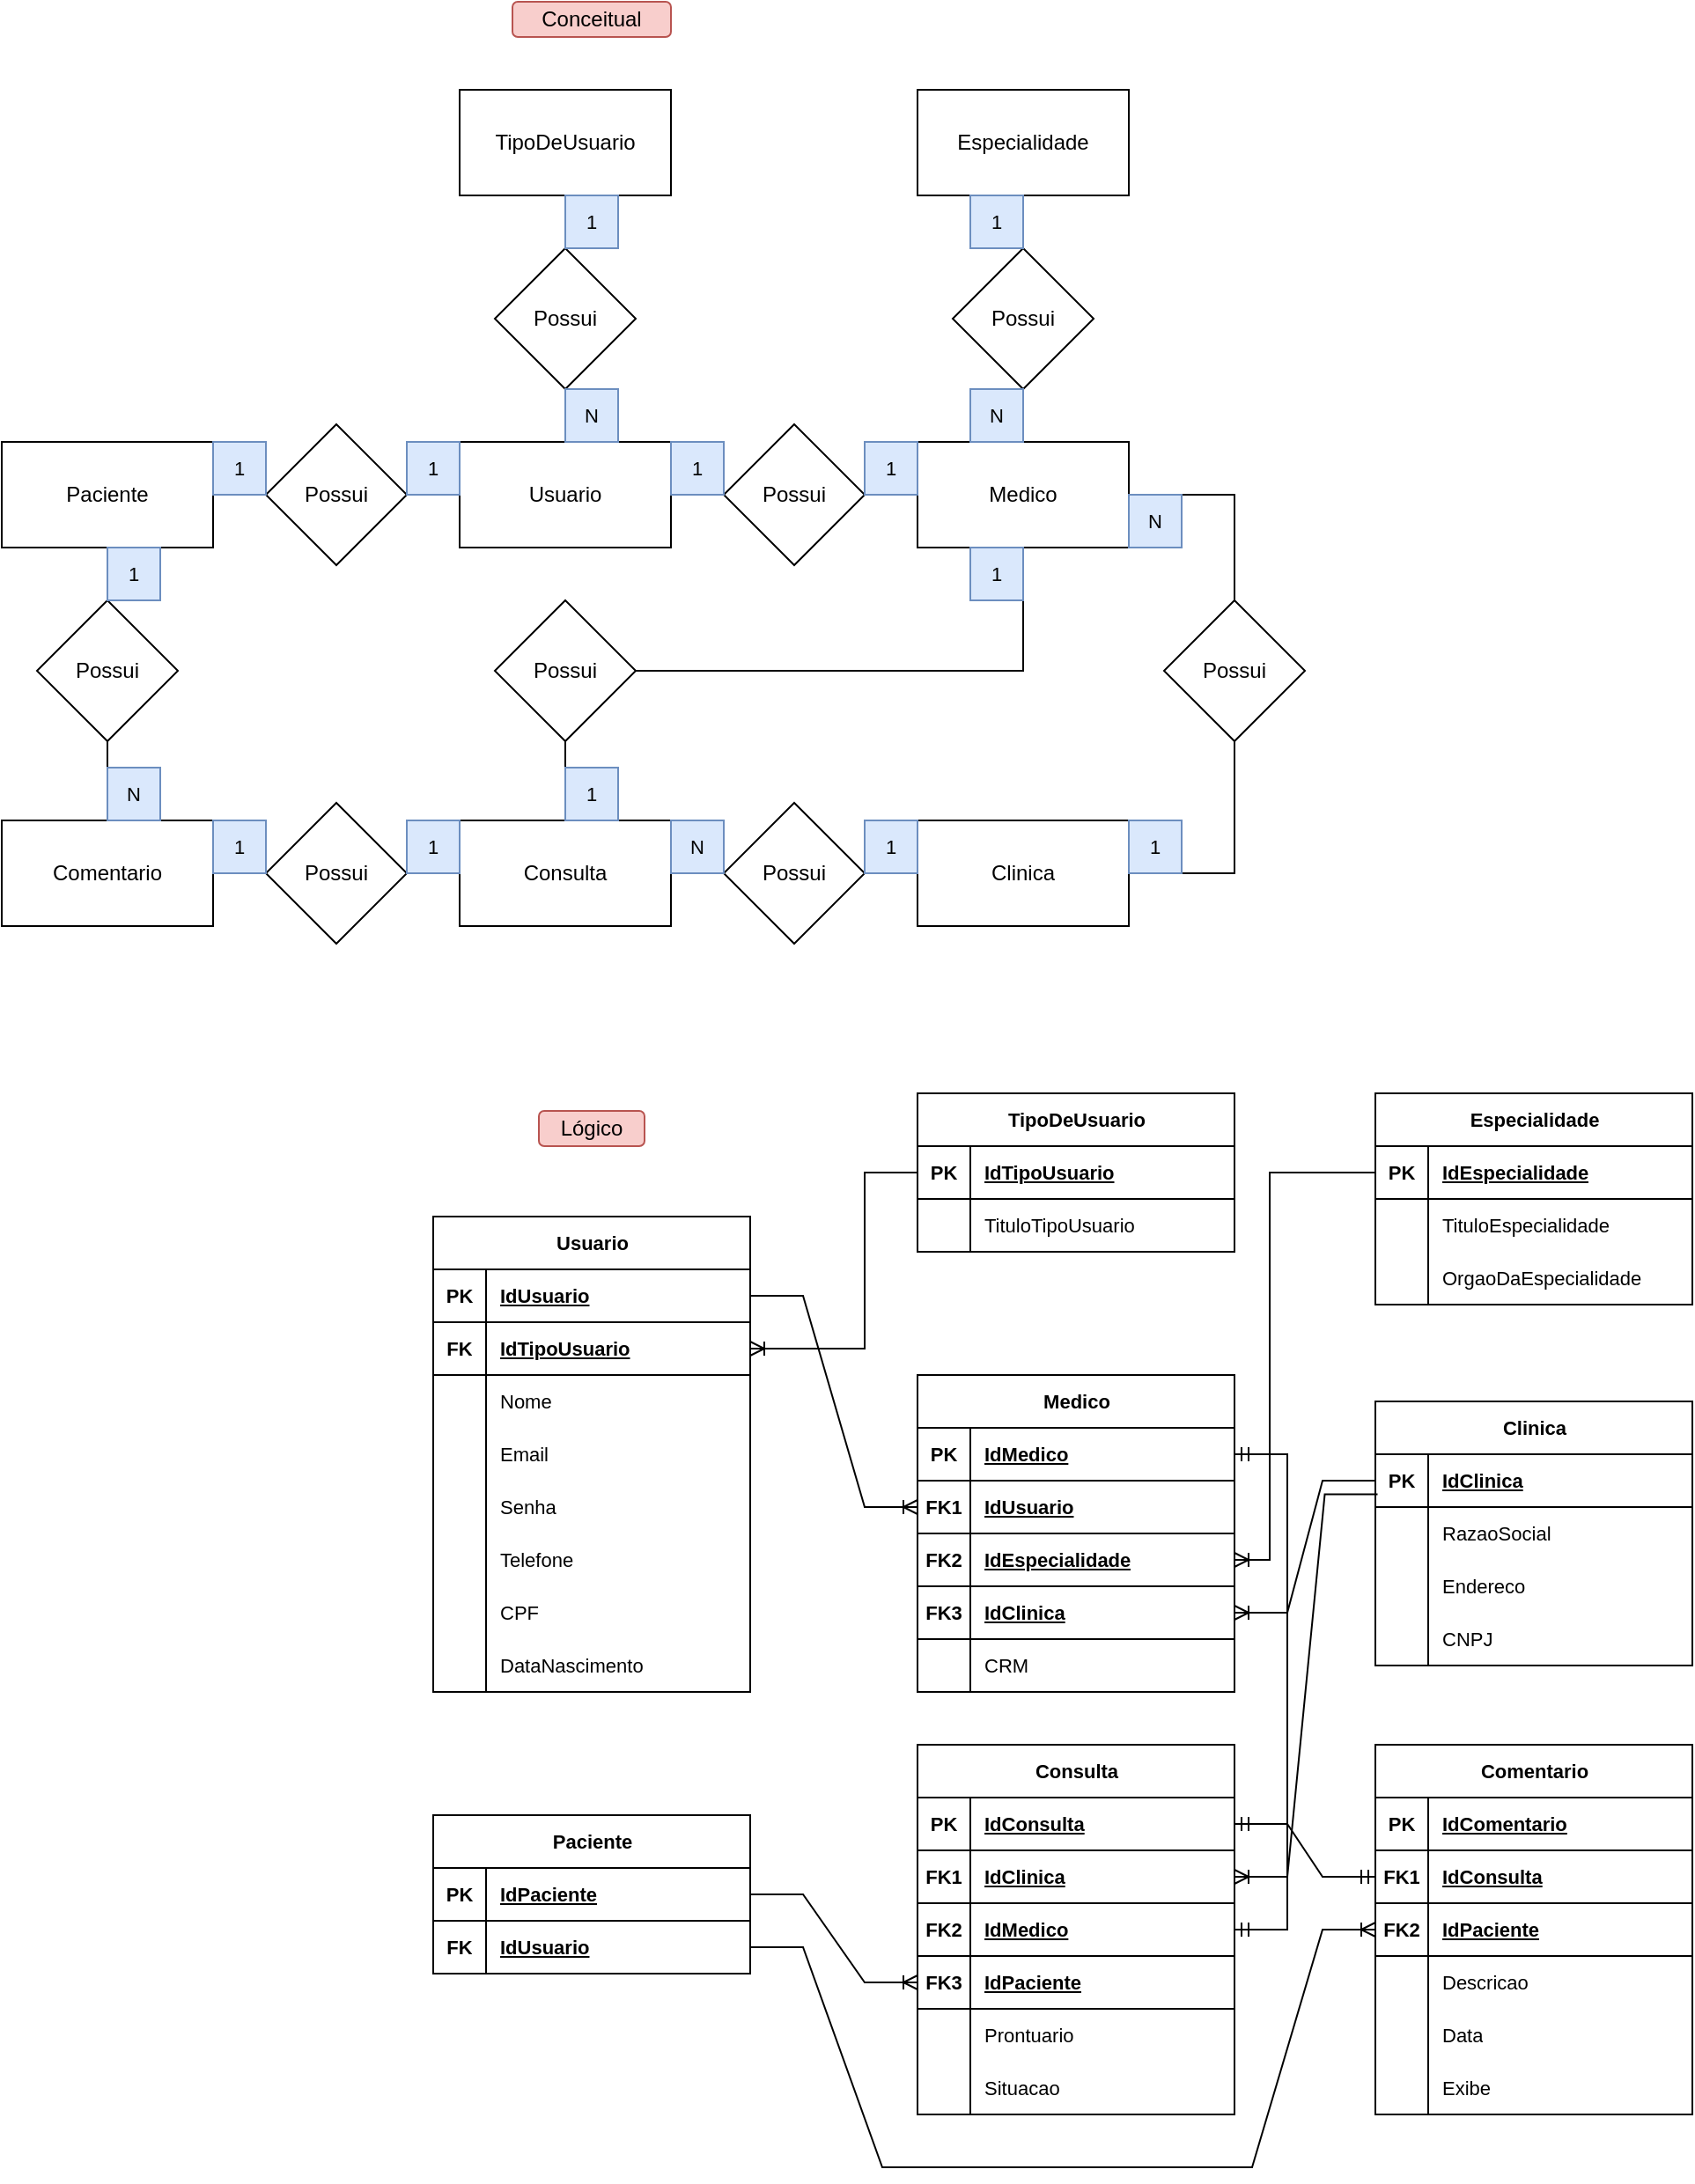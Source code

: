 <mxfile version="21.6.8" type="device">
  <diagram name="Página-1" id="j1my1DwaagFF-C0cAKO9">
    <mxGraphModel dx="1167" dy="638" grid="1" gridSize="10" guides="1" tooltips="1" connect="1" arrows="1" fold="1" page="1" pageScale="1" pageWidth="827" pageHeight="1169" math="0" shadow="0">
      <root>
        <mxCell id="0" />
        <mxCell id="1" parent="0" />
        <mxCell id="02VI-b8kx2Rz1gnCK7zU-35" value="" style="edgeStyle=orthogonalEdgeStyle;shape=connector;rounded=0;orthogonalLoop=1;jettySize=auto;html=1;labelBackgroundColor=default;strokeColor=default;fontFamily=Helvetica;fontSize=11;fontColor=default;endArrow=none;endFill=0;" parent="1" source="02VI-b8kx2Rz1gnCK7zU-1" target="02VI-b8kx2Rz1gnCK7zU-34" edge="1">
          <mxGeometry relative="1" as="geometry" />
        </mxCell>
        <mxCell id="02VI-b8kx2Rz1gnCK7zU-1" value="Clinica" style="rounded=0;whiteSpace=wrap;html=1;" parent="1" vertex="1">
          <mxGeometry x="530" y="525" width="120" height="60" as="geometry" />
        </mxCell>
        <mxCell id="02VI-b8kx2Rz1gnCK7zU-2" value="Conceitual" style="rounded=1;whiteSpace=wrap;html=1;fillColor=#f8cecc;strokeColor=#b85450;" parent="1" vertex="1">
          <mxGeometry x="300" y="60" width="90" height="20" as="geometry" />
        </mxCell>
        <mxCell id="02VI-b8kx2Rz1gnCK7zU-7" value="" style="edgeStyle=orthogonalEdgeStyle;rounded=0;orthogonalLoop=1;jettySize=auto;html=1;endArrow=none;endFill=0;" parent="1" source="02VI-b8kx2Rz1gnCK7zU-5" target="02VI-b8kx2Rz1gnCK7zU-6" edge="1">
          <mxGeometry relative="1" as="geometry" />
        </mxCell>
        <mxCell id="02VI-b8kx2Rz1gnCK7zU-5" value="TipoDeUsuario" style="rounded=0;whiteSpace=wrap;html=1;" parent="1" vertex="1">
          <mxGeometry x="270" y="110" width="120" height="60" as="geometry" />
        </mxCell>
        <mxCell id="02VI-b8kx2Rz1gnCK7zU-9" value="" style="edgeStyle=orthogonalEdgeStyle;shape=connector;rounded=0;orthogonalLoop=1;jettySize=auto;html=1;labelBackgroundColor=default;strokeColor=default;fontFamily=Helvetica;fontSize=11;fontColor=default;endArrow=none;endFill=0;" parent="1" source="02VI-b8kx2Rz1gnCK7zU-6" target="02VI-b8kx2Rz1gnCK7zU-8" edge="1">
          <mxGeometry relative="1" as="geometry" />
        </mxCell>
        <mxCell id="02VI-b8kx2Rz1gnCK7zU-6" value="Possui" style="rhombus;whiteSpace=wrap;html=1;rounded=0;" parent="1" vertex="1">
          <mxGeometry x="290" y="200" width="80" height="80" as="geometry" />
        </mxCell>
        <mxCell id="02VI-b8kx2Rz1gnCK7zU-11" value="" style="edgeStyle=orthogonalEdgeStyle;shape=connector;rounded=0;orthogonalLoop=1;jettySize=auto;html=1;labelBackgroundColor=default;strokeColor=default;fontFamily=Helvetica;fontSize=11;fontColor=default;endArrow=none;endFill=0;" parent="1" source="02VI-b8kx2Rz1gnCK7zU-8" target="02VI-b8kx2Rz1gnCK7zU-10" edge="1">
          <mxGeometry relative="1" as="geometry" />
        </mxCell>
        <mxCell id="02VI-b8kx2Rz1gnCK7zU-15" value="" style="edgeStyle=orthogonalEdgeStyle;shape=connector;rounded=0;orthogonalLoop=1;jettySize=auto;html=1;labelBackgroundColor=default;strokeColor=default;fontFamily=Helvetica;fontSize=11;fontColor=default;endArrow=none;endFill=0;" parent="1" source="02VI-b8kx2Rz1gnCK7zU-8" target="02VI-b8kx2Rz1gnCK7zU-14" edge="1">
          <mxGeometry relative="1" as="geometry" />
        </mxCell>
        <mxCell id="02VI-b8kx2Rz1gnCK7zU-8" value="Usuario" style="whiteSpace=wrap;html=1;rounded=0;" parent="1" vertex="1">
          <mxGeometry x="270" y="310" width="120" height="60" as="geometry" />
        </mxCell>
        <mxCell id="02VI-b8kx2Rz1gnCK7zU-13" value="" style="edgeStyle=orthogonalEdgeStyle;shape=connector;rounded=0;orthogonalLoop=1;jettySize=auto;html=1;labelBackgroundColor=default;strokeColor=default;fontFamily=Helvetica;fontSize=11;fontColor=default;endArrow=none;endFill=0;" parent="1" source="02VI-b8kx2Rz1gnCK7zU-10" target="02VI-b8kx2Rz1gnCK7zU-12" edge="1">
          <mxGeometry relative="1" as="geometry" />
        </mxCell>
        <mxCell id="02VI-b8kx2Rz1gnCK7zU-10" value="Possui" style="rhombus;whiteSpace=wrap;html=1;rounded=0;" parent="1" vertex="1">
          <mxGeometry x="160" y="300" width="80" height="80" as="geometry" />
        </mxCell>
        <mxCell id="02VI-b8kx2Rz1gnCK7zU-26" value="" style="edgeStyle=orthogonalEdgeStyle;shape=connector;rounded=0;orthogonalLoop=1;jettySize=auto;html=1;labelBackgroundColor=default;strokeColor=default;fontFamily=Helvetica;fontSize=11;fontColor=default;endArrow=none;endFill=0;" parent="1" source="02VI-b8kx2Rz1gnCK7zU-12" target="02VI-b8kx2Rz1gnCK7zU-25" edge="1">
          <mxGeometry relative="1" as="geometry" />
        </mxCell>
        <mxCell id="02VI-b8kx2Rz1gnCK7zU-12" value="Paciente" style="whiteSpace=wrap;html=1;rounded=0;" parent="1" vertex="1">
          <mxGeometry x="10" y="310" width="120" height="60" as="geometry" />
        </mxCell>
        <mxCell id="02VI-b8kx2Rz1gnCK7zU-17" value="" style="edgeStyle=orthogonalEdgeStyle;shape=connector;rounded=0;orthogonalLoop=1;jettySize=auto;html=1;labelBackgroundColor=default;strokeColor=default;fontFamily=Helvetica;fontSize=11;fontColor=default;endArrow=none;endFill=0;" parent="1" source="02VI-b8kx2Rz1gnCK7zU-14" target="02VI-b8kx2Rz1gnCK7zU-16" edge="1">
          <mxGeometry relative="1" as="geometry" />
        </mxCell>
        <mxCell id="02VI-b8kx2Rz1gnCK7zU-14" value="Possui" style="rhombus;whiteSpace=wrap;html=1;rounded=0;" parent="1" vertex="1">
          <mxGeometry x="420" y="300" width="80" height="80" as="geometry" />
        </mxCell>
        <mxCell id="02VI-b8kx2Rz1gnCK7zU-30" value="" style="edgeStyle=orthogonalEdgeStyle;shape=connector;rounded=0;orthogonalLoop=1;jettySize=auto;html=1;labelBackgroundColor=default;strokeColor=default;fontFamily=Helvetica;fontSize=11;fontColor=default;endArrow=none;endFill=0;" parent="1" source="02VI-b8kx2Rz1gnCK7zU-16" target="02VI-b8kx2Rz1gnCK7zU-29" edge="1">
          <mxGeometry relative="1" as="geometry" />
        </mxCell>
        <mxCell id="02VI-b8kx2Rz1gnCK7zU-41" value="" style="edgeStyle=orthogonalEdgeStyle;shape=connector;rounded=0;orthogonalLoop=1;jettySize=auto;html=1;labelBackgroundColor=default;strokeColor=default;fontFamily=Helvetica;fontSize=11;fontColor=default;endArrow=none;endFill=0;" parent="1" source="02VI-b8kx2Rz1gnCK7zU-16" target="02VI-b8kx2Rz1gnCK7zU-40" edge="1">
          <mxGeometry relative="1" as="geometry" />
        </mxCell>
        <mxCell id="02VI-b8kx2Rz1gnCK7zU-16" value="Medico" style="whiteSpace=wrap;html=1;rounded=0;" parent="1" vertex="1">
          <mxGeometry x="530" y="310" width="120" height="60" as="geometry" />
        </mxCell>
        <mxCell id="02VI-b8kx2Rz1gnCK7zU-19" value="1" style="text;html=1;strokeColor=#6c8ebf;fillColor=#dae8fc;align=center;verticalAlign=middle;whiteSpace=wrap;rounded=0;fontSize=11;fontFamily=Helvetica;" parent="1" vertex="1">
          <mxGeometry x="240" y="310" width="30" height="30" as="geometry" />
        </mxCell>
        <mxCell id="02VI-b8kx2Rz1gnCK7zU-20" value="1" style="text;html=1;strokeColor=#6c8ebf;fillColor=#dae8fc;align=center;verticalAlign=middle;whiteSpace=wrap;rounded=0;fontSize=11;fontFamily=Helvetica;" parent="1" vertex="1">
          <mxGeometry x="130" y="310" width="30" height="30" as="geometry" />
        </mxCell>
        <mxCell id="02VI-b8kx2Rz1gnCK7zU-21" value="1" style="text;html=1;strokeColor=#6c8ebf;fillColor=#dae8fc;align=center;verticalAlign=middle;whiteSpace=wrap;rounded=0;fontSize=11;fontFamily=Helvetica;" parent="1" vertex="1">
          <mxGeometry x="500" y="310" width="30" height="30" as="geometry" />
        </mxCell>
        <mxCell id="02VI-b8kx2Rz1gnCK7zU-22" value="1" style="text;html=1;strokeColor=#6c8ebf;fillColor=#dae8fc;align=center;verticalAlign=middle;whiteSpace=wrap;rounded=0;fontSize=11;fontFamily=Helvetica;" parent="1" vertex="1">
          <mxGeometry x="390" y="310" width="30" height="30" as="geometry" />
        </mxCell>
        <mxCell id="02VI-b8kx2Rz1gnCK7zU-23" value="N" style="text;html=1;strokeColor=#6c8ebf;fillColor=#dae8fc;align=center;verticalAlign=middle;whiteSpace=wrap;rounded=0;fontSize=11;fontFamily=Helvetica;" parent="1" vertex="1">
          <mxGeometry x="330" y="280" width="30" height="30" as="geometry" />
        </mxCell>
        <mxCell id="02VI-b8kx2Rz1gnCK7zU-24" value="1" style="text;html=1;strokeColor=#6c8ebf;fillColor=#dae8fc;align=center;verticalAlign=middle;whiteSpace=wrap;rounded=0;fontSize=11;fontFamily=Helvetica;" parent="1" vertex="1">
          <mxGeometry x="330" y="170" width="30" height="30" as="geometry" />
        </mxCell>
        <mxCell id="02VI-b8kx2Rz1gnCK7zU-25" value="Possui" style="rhombus;whiteSpace=wrap;html=1;rounded=0;" parent="1" vertex="1">
          <mxGeometry x="30" y="400" width="80" height="80" as="geometry" />
        </mxCell>
        <mxCell id="02VI-b8kx2Rz1gnCK7zU-32" value="" style="edgeStyle=orthogonalEdgeStyle;shape=connector;rounded=0;orthogonalLoop=1;jettySize=auto;html=1;labelBackgroundColor=default;strokeColor=default;fontFamily=Helvetica;fontSize=11;fontColor=default;endArrow=none;endFill=0;" parent="1" source="02VI-b8kx2Rz1gnCK7zU-29" target="02VI-b8kx2Rz1gnCK7zU-31" edge="1">
          <mxGeometry relative="1" as="geometry" />
        </mxCell>
        <mxCell id="02VI-b8kx2Rz1gnCK7zU-29" value="Possui" style="rhombus;whiteSpace=wrap;html=1;rounded=0;" parent="1" vertex="1">
          <mxGeometry x="550" y="200" width="80" height="80" as="geometry" />
        </mxCell>
        <mxCell id="02VI-b8kx2Rz1gnCK7zU-31" value="Especialidade" style="whiteSpace=wrap;html=1;rounded=0;" parent="1" vertex="1">
          <mxGeometry x="530" y="110" width="120" height="60" as="geometry" />
        </mxCell>
        <mxCell id="02VI-b8kx2Rz1gnCK7zU-37" value="" style="edgeStyle=orthogonalEdgeStyle;shape=connector;rounded=0;orthogonalLoop=1;jettySize=auto;html=1;labelBackgroundColor=default;strokeColor=default;fontFamily=Helvetica;fontSize=11;fontColor=default;endArrow=none;endFill=0;" parent="1" source="02VI-b8kx2Rz1gnCK7zU-34" target="02VI-b8kx2Rz1gnCK7zU-36" edge="1">
          <mxGeometry relative="1" as="geometry" />
        </mxCell>
        <mxCell id="02VI-b8kx2Rz1gnCK7zU-34" value="Possui" style="rhombus;whiteSpace=wrap;html=1;rounded=0;" parent="1" vertex="1">
          <mxGeometry x="420" y="515" width="80" height="80" as="geometry" />
        </mxCell>
        <mxCell id="02VI-b8kx2Rz1gnCK7zU-39" value="" style="edgeStyle=orthogonalEdgeStyle;shape=connector;rounded=0;orthogonalLoop=1;jettySize=auto;html=1;labelBackgroundColor=default;strokeColor=default;fontFamily=Helvetica;fontSize=11;fontColor=default;endArrow=none;endFill=0;" parent="1" source="02VI-b8kx2Rz1gnCK7zU-36" target="02VI-b8kx2Rz1gnCK7zU-38" edge="1">
          <mxGeometry relative="1" as="geometry" />
        </mxCell>
        <mxCell id="02VI-b8kx2Rz1gnCK7zU-44" value="" style="edgeStyle=orthogonalEdgeStyle;shape=connector;rounded=0;orthogonalLoop=1;jettySize=auto;html=1;labelBackgroundColor=default;strokeColor=default;fontFamily=Helvetica;fontSize=11;fontColor=default;endArrow=none;endFill=0;" parent="1" source="02VI-b8kx2Rz1gnCK7zU-36" target="02VI-b8kx2Rz1gnCK7zU-43" edge="1">
          <mxGeometry relative="1" as="geometry" />
        </mxCell>
        <mxCell id="02VI-b8kx2Rz1gnCK7zU-36" value="Consulta" style="whiteSpace=wrap;html=1;rounded=0;" parent="1" vertex="1">
          <mxGeometry x="270" y="525" width="120" height="60" as="geometry" />
        </mxCell>
        <mxCell id="02VI-b8kx2Rz1gnCK7zU-48" value="" style="edgeStyle=orthogonalEdgeStyle;shape=connector;rounded=0;orthogonalLoop=1;jettySize=auto;html=1;labelBackgroundColor=default;strokeColor=default;fontFamily=Helvetica;fontSize=11;fontColor=default;endArrow=none;endFill=0;" parent="1" source="02VI-b8kx2Rz1gnCK7zU-38" target="02VI-b8kx2Rz1gnCK7zU-47" edge="1">
          <mxGeometry relative="1" as="geometry" />
        </mxCell>
        <mxCell id="02VI-b8kx2Rz1gnCK7zU-38" value="Possui" style="rhombus;whiteSpace=wrap;html=1;rounded=0;" parent="1" vertex="1">
          <mxGeometry x="160" y="515" width="80" height="80" as="geometry" />
        </mxCell>
        <mxCell id="02VI-b8kx2Rz1gnCK7zU-42" style="edgeStyle=orthogonalEdgeStyle;shape=connector;rounded=0;orthogonalLoop=1;jettySize=auto;html=1;entryX=1;entryY=0.5;entryDx=0;entryDy=0;labelBackgroundColor=default;strokeColor=default;fontFamily=Helvetica;fontSize=11;fontColor=default;endArrow=none;endFill=0;" parent="1" source="02VI-b8kx2Rz1gnCK7zU-40" target="02VI-b8kx2Rz1gnCK7zU-1" edge="1">
          <mxGeometry relative="1" as="geometry">
            <Array as="points">
              <mxPoint x="710" y="555" />
            </Array>
          </mxGeometry>
        </mxCell>
        <mxCell id="02VI-b8kx2Rz1gnCK7zU-40" value="Possui" style="rhombus;whiteSpace=wrap;html=1;rounded=0;" parent="1" vertex="1">
          <mxGeometry x="670" y="400" width="80" height="80" as="geometry" />
        </mxCell>
        <mxCell id="02VI-b8kx2Rz1gnCK7zU-50" style="edgeStyle=orthogonalEdgeStyle;shape=connector;rounded=0;orthogonalLoop=1;jettySize=auto;html=1;entryX=0.5;entryY=1;entryDx=0;entryDy=0;labelBackgroundColor=default;strokeColor=default;fontFamily=Helvetica;fontSize=11;fontColor=default;endArrow=none;endFill=0;" parent="1" source="02VI-b8kx2Rz1gnCK7zU-43" target="02VI-b8kx2Rz1gnCK7zU-16" edge="1">
          <mxGeometry relative="1" as="geometry" />
        </mxCell>
        <mxCell id="02VI-b8kx2Rz1gnCK7zU-43" value="Possui" style="rhombus;whiteSpace=wrap;html=1;rounded=0;" parent="1" vertex="1">
          <mxGeometry x="290" y="400" width="80" height="80" as="geometry" />
        </mxCell>
        <mxCell id="02VI-b8kx2Rz1gnCK7zU-45" value="N" style="text;html=1;strokeColor=#6c8ebf;fillColor=#dae8fc;align=center;verticalAlign=middle;whiteSpace=wrap;rounded=0;fontSize=11;fontFamily=Helvetica;" parent="1" vertex="1">
          <mxGeometry x="650" y="340" width="30" height="30" as="geometry" />
        </mxCell>
        <mxCell id="02VI-b8kx2Rz1gnCK7zU-46" value="1" style="text;html=1;strokeColor=#6c8ebf;fillColor=#dae8fc;align=center;verticalAlign=middle;whiteSpace=wrap;rounded=0;fontSize=11;fontFamily=Helvetica;" parent="1" vertex="1">
          <mxGeometry x="650" y="525" width="30" height="30" as="geometry" />
        </mxCell>
        <mxCell id="02VI-b8kx2Rz1gnCK7zU-49" style="edgeStyle=orthogonalEdgeStyle;shape=connector;rounded=0;orthogonalLoop=1;jettySize=auto;html=1;entryX=0.5;entryY=1;entryDx=0;entryDy=0;labelBackgroundColor=default;strokeColor=default;fontFamily=Helvetica;fontSize=11;fontColor=default;endArrow=none;endFill=0;" parent="1" source="02VI-b8kx2Rz1gnCK7zU-47" target="02VI-b8kx2Rz1gnCK7zU-25" edge="1">
          <mxGeometry relative="1" as="geometry" />
        </mxCell>
        <mxCell id="02VI-b8kx2Rz1gnCK7zU-47" value="Comentario" style="whiteSpace=wrap;html=1;rounded=0;" parent="1" vertex="1">
          <mxGeometry x="10" y="525" width="120" height="60" as="geometry" />
        </mxCell>
        <mxCell id="02VI-b8kx2Rz1gnCK7zU-51" value="1" style="text;html=1;strokeColor=#6c8ebf;fillColor=#dae8fc;align=center;verticalAlign=middle;whiteSpace=wrap;rounded=0;fontSize=11;fontFamily=Helvetica;" parent="1" vertex="1">
          <mxGeometry x="560" y="370" width="30" height="30" as="geometry" />
        </mxCell>
        <mxCell id="02VI-b8kx2Rz1gnCK7zU-52" value="1" style="text;html=1;strokeColor=#6c8ebf;fillColor=#dae8fc;align=center;verticalAlign=middle;whiteSpace=wrap;rounded=0;fontSize=11;fontFamily=Helvetica;" parent="1" vertex="1">
          <mxGeometry x="240" y="525" width="30" height="30" as="geometry" />
        </mxCell>
        <mxCell id="02VI-b8kx2Rz1gnCK7zU-53" value="1" style="text;html=1;strokeColor=#6c8ebf;fillColor=#dae8fc;align=center;verticalAlign=middle;whiteSpace=wrap;rounded=0;fontSize=11;fontFamily=Helvetica;" parent="1" vertex="1">
          <mxGeometry x="130" y="525" width="30" height="30" as="geometry" />
        </mxCell>
        <mxCell id="02VI-b8kx2Rz1gnCK7zU-54" value="N" style="text;html=1;strokeColor=#6c8ebf;fillColor=#dae8fc;align=center;verticalAlign=middle;whiteSpace=wrap;rounded=0;fontSize=11;fontFamily=Helvetica;" parent="1" vertex="1">
          <mxGeometry x="390" y="525" width="30" height="30" as="geometry" />
        </mxCell>
        <mxCell id="02VI-b8kx2Rz1gnCK7zU-55" value="1" style="text;html=1;strokeColor=#6c8ebf;fillColor=#dae8fc;align=center;verticalAlign=middle;whiteSpace=wrap;rounded=0;fontSize=11;fontFamily=Helvetica;" parent="1" vertex="1">
          <mxGeometry x="500" y="525" width="30" height="30" as="geometry" />
        </mxCell>
        <mxCell id="02VI-b8kx2Rz1gnCK7zU-56" value="1" style="text;html=1;strokeColor=#6c8ebf;fillColor=#dae8fc;align=center;verticalAlign=middle;whiteSpace=wrap;rounded=0;fontSize=11;fontFamily=Helvetica;" parent="1" vertex="1">
          <mxGeometry x="330" y="495" width="30" height="30" as="geometry" />
        </mxCell>
        <mxCell id="02VI-b8kx2Rz1gnCK7zU-57" value="N" style="text;html=1;strokeColor=#6c8ebf;fillColor=#dae8fc;align=center;verticalAlign=middle;whiteSpace=wrap;rounded=0;fontSize=11;fontFamily=Helvetica;" parent="1" vertex="1">
          <mxGeometry x="70" y="495" width="30" height="30" as="geometry" />
        </mxCell>
        <mxCell id="02VI-b8kx2Rz1gnCK7zU-58" value="1" style="text;html=1;strokeColor=#6c8ebf;fillColor=#dae8fc;align=center;verticalAlign=middle;whiteSpace=wrap;rounded=0;fontSize=11;fontFamily=Helvetica;" parent="1" vertex="1">
          <mxGeometry x="70" y="370" width="30" height="30" as="geometry" />
        </mxCell>
        <mxCell id="02VI-b8kx2Rz1gnCK7zU-59" value="1" style="text;html=1;strokeColor=#6c8ebf;fillColor=#dae8fc;align=center;verticalAlign=middle;whiteSpace=wrap;rounded=0;fontSize=11;fontFamily=Helvetica;" parent="1" vertex="1">
          <mxGeometry x="560" y="170" width="30" height="30" as="geometry" />
        </mxCell>
        <mxCell id="02VI-b8kx2Rz1gnCK7zU-60" value="N" style="text;html=1;strokeColor=#6c8ebf;fillColor=#dae8fc;align=center;verticalAlign=middle;whiteSpace=wrap;rounded=0;fontSize=11;fontFamily=Helvetica;" parent="1" vertex="1">
          <mxGeometry x="560" y="280" width="30" height="30" as="geometry" />
        </mxCell>
        <mxCell id="02VI-b8kx2Rz1gnCK7zU-62" value="Lógico" style="rounded=1;whiteSpace=wrap;html=1;fillColor=#f8cecc;strokeColor=#b85450;" parent="1" vertex="1">
          <mxGeometry x="315" y="690" width="60" height="20" as="geometry" />
        </mxCell>
        <mxCell id="02VI-b8kx2Rz1gnCK7zU-64" value="Clinica" style="shape=table;startSize=30;container=1;collapsible=1;childLayout=tableLayout;fixedRows=1;rowLines=0;fontStyle=1;align=center;resizeLast=1;html=1;fontFamily=Helvetica;fontSize=11;fontColor=default;" parent="1" vertex="1">
          <mxGeometry x="790" y="855" width="180" height="150" as="geometry" />
        </mxCell>
        <mxCell id="02VI-b8kx2Rz1gnCK7zU-65" value="" style="shape=tableRow;horizontal=0;startSize=0;swimlaneHead=0;swimlaneBody=0;fillColor=none;collapsible=0;dropTarget=0;points=[[0,0.5],[1,0.5]];portConstraint=eastwest;top=0;left=0;right=0;bottom=1;fontFamily=Helvetica;fontSize=11;fontColor=default;" parent="02VI-b8kx2Rz1gnCK7zU-64" vertex="1">
          <mxGeometry y="30" width="180" height="30" as="geometry" />
        </mxCell>
        <mxCell id="02VI-b8kx2Rz1gnCK7zU-66" value="PK" style="shape=partialRectangle;connectable=0;fillColor=none;top=0;left=0;bottom=0;right=0;fontStyle=1;overflow=hidden;whiteSpace=wrap;html=1;fontFamily=Helvetica;fontSize=11;fontColor=default;" parent="02VI-b8kx2Rz1gnCK7zU-65" vertex="1">
          <mxGeometry width="30" height="30" as="geometry">
            <mxRectangle width="30" height="30" as="alternateBounds" />
          </mxGeometry>
        </mxCell>
        <mxCell id="02VI-b8kx2Rz1gnCK7zU-67" value="IdClinica" style="shape=partialRectangle;connectable=0;fillColor=none;top=0;left=0;bottom=0;right=0;align=left;spacingLeft=6;fontStyle=5;overflow=hidden;whiteSpace=wrap;html=1;fontFamily=Helvetica;fontSize=11;fontColor=default;" parent="02VI-b8kx2Rz1gnCK7zU-65" vertex="1">
          <mxGeometry x="30" width="150" height="30" as="geometry">
            <mxRectangle width="150" height="30" as="alternateBounds" />
          </mxGeometry>
        </mxCell>
        <mxCell id="02VI-b8kx2Rz1gnCK7zU-68" value="" style="shape=tableRow;horizontal=0;startSize=0;swimlaneHead=0;swimlaneBody=0;fillColor=none;collapsible=0;dropTarget=0;points=[[0,0.5],[1,0.5]];portConstraint=eastwest;top=0;left=0;right=0;bottom=0;fontFamily=Helvetica;fontSize=11;fontColor=default;" parent="02VI-b8kx2Rz1gnCK7zU-64" vertex="1">
          <mxGeometry y="60" width="180" height="30" as="geometry" />
        </mxCell>
        <mxCell id="02VI-b8kx2Rz1gnCK7zU-69" value="" style="shape=partialRectangle;connectable=0;fillColor=none;top=0;left=0;bottom=0;right=0;editable=1;overflow=hidden;whiteSpace=wrap;html=1;fontFamily=Helvetica;fontSize=11;fontColor=default;" parent="02VI-b8kx2Rz1gnCK7zU-68" vertex="1">
          <mxGeometry width="30" height="30" as="geometry">
            <mxRectangle width="30" height="30" as="alternateBounds" />
          </mxGeometry>
        </mxCell>
        <mxCell id="02VI-b8kx2Rz1gnCK7zU-70" value="RazaoSocial" style="shape=partialRectangle;connectable=0;fillColor=none;top=0;left=0;bottom=0;right=0;align=left;spacingLeft=6;overflow=hidden;whiteSpace=wrap;html=1;fontFamily=Helvetica;fontSize=11;fontColor=default;" parent="02VI-b8kx2Rz1gnCK7zU-68" vertex="1">
          <mxGeometry x="30" width="150" height="30" as="geometry">
            <mxRectangle width="150" height="30" as="alternateBounds" />
          </mxGeometry>
        </mxCell>
        <mxCell id="02VI-b8kx2Rz1gnCK7zU-71" value="" style="shape=tableRow;horizontal=0;startSize=0;swimlaneHead=0;swimlaneBody=0;fillColor=none;collapsible=0;dropTarget=0;points=[[0,0.5],[1,0.5]];portConstraint=eastwest;top=0;left=0;right=0;bottom=0;fontFamily=Helvetica;fontSize=11;fontColor=default;" parent="02VI-b8kx2Rz1gnCK7zU-64" vertex="1">
          <mxGeometry y="90" width="180" height="30" as="geometry" />
        </mxCell>
        <mxCell id="02VI-b8kx2Rz1gnCK7zU-72" value="" style="shape=partialRectangle;connectable=0;fillColor=none;top=0;left=0;bottom=0;right=0;editable=1;overflow=hidden;whiteSpace=wrap;html=1;fontFamily=Helvetica;fontSize=11;fontColor=default;" parent="02VI-b8kx2Rz1gnCK7zU-71" vertex="1">
          <mxGeometry width="30" height="30" as="geometry">
            <mxRectangle width="30" height="30" as="alternateBounds" />
          </mxGeometry>
        </mxCell>
        <mxCell id="02VI-b8kx2Rz1gnCK7zU-73" value="Endereco" style="shape=partialRectangle;connectable=0;fillColor=none;top=0;left=0;bottom=0;right=0;align=left;spacingLeft=6;overflow=hidden;whiteSpace=wrap;html=1;fontFamily=Helvetica;fontSize=11;fontColor=default;" parent="02VI-b8kx2Rz1gnCK7zU-71" vertex="1">
          <mxGeometry x="30" width="150" height="30" as="geometry">
            <mxRectangle width="150" height="30" as="alternateBounds" />
          </mxGeometry>
        </mxCell>
        <mxCell id="02VI-b8kx2Rz1gnCK7zU-90" style="shape=tableRow;horizontal=0;startSize=0;swimlaneHead=0;swimlaneBody=0;fillColor=none;collapsible=0;dropTarget=0;points=[[0,0.5],[1,0.5]];portConstraint=eastwest;top=0;left=0;right=0;bottom=0;fontFamily=Helvetica;fontSize=11;fontColor=default;" parent="02VI-b8kx2Rz1gnCK7zU-64" vertex="1">
          <mxGeometry y="120" width="180" height="30" as="geometry" />
        </mxCell>
        <mxCell id="02VI-b8kx2Rz1gnCK7zU-91" style="shape=partialRectangle;connectable=0;fillColor=none;top=0;left=0;bottom=0;right=0;editable=1;overflow=hidden;whiteSpace=wrap;html=1;fontFamily=Helvetica;fontSize=11;fontColor=default;" parent="02VI-b8kx2Rz1gnCK7zU-90" vertex="1">
          <mxGeometry width="30" height="30" as="geometry">
            <mxRectangle width="30" height="30" as="alternateBounds" />
          </mxGeometry>
        </mxCell>
        <mxCell id="02VI-b8kx2Rz1gnCK7zU-92" value="CNPJ" style="shape=partialRectangle;connectable=0;fillColor=none;top=0;left=0;bottom=0;right=0;align=left;spacingLeft=6;overflow=hidden;whiteSpace=wrap;html=1;fontFamily=Helvetica;fontSize=11;fontColor=default;" parent="02VI-b8kx2Rz1gnCK7zU-90" vertex="1">
          <mxGeometry x="30" width="150" height="30" as="geometry">
            <mxRectangle width="150" height="30" as="alternateBounds" />
          </mxGeometry>
        </mxCell>
        <mxCell id="ofUmvMFnfb_0Gfjp-hyy-2" style="edgeStyle=orthogonalEdgeStyle;rounded=0;orthogonalLoop=1;jettySize=auto;html=1;entryX=1;entryY=0.5;entryDx=0;entryDy=0;endArrow=ERoneToMany;endFill=0;" edge="1" parent="1" source="02VI-b8kx2Rz1gnCK7zU-77" target="02VI-b8kx2Rz1gnCK7zU-106">
          <mxGeometry relative="1" as="geometry">
            <Array as="points">
              <mxPoint x="500" y="725" />
              <mxPoint x="500" y="825" />
            </Array>
          </mxGeometry>
        </mxCell>
        <mxCell id="02VI-b8kx2Rz1gnCK7zU-77" value="TipoDeUsuario" style="shape=table;startSize=30;container=1;collapsible=1;childLayout=tableLayout;fixedRows=1;rowLines=0;fontStyle=1;align=center;resizeLast=1;html=1;fontFamily=Helvetica;fontSize=11;fontColor=default;" parent="1" vertex="1">
          <mxGeometry x="530" y="680" width="180" height="90" as="geometry" />
        </mxCell>
        <mxCell id="02VI-b8kx2Rz1gnCK7zU-78" value="" style="shape=tableRow;horizontal=0;startSize=0;swimlaneHead=0;swimlaneBody=0;fillColor=none;collapsible=0;dropTarget=0;points=[[0,0.5],[1,0.5]];portConstraint=eastwest;top=0;left=0;right=0;bottom=1;fontFamily=Helvetica;fontSize=11;fontColor=default;" parent="02VI-b8kx2Rz1gnCK7zU-77" vertex="1">
          <mxGeometry y="30" width="180" height="30" as="geometry" />
        </mxCell>
        <mxCell id="02VI-b8kx2Rz1gnCK7zU-79" value="PK" style="shape=partialRectangle;connectable=0;fillColor=none;top=0;left=0;bottom=0;right=0;fontStyle=1;overflow=hidden;whiteSpace=wrap;html=1;fontFamily=Helvetica;fontSize=11;fontColor=default;" parent="02VI-b8kx2Rz1gnCK7zU-78" vertex="1">
          <mxGeometry width="30" height="30" as="geometry">
            <mxRectangle width="30" height="30" as="alternateBounds" />
          </mxGeometry>
        </mxCell>
        <mxCell id="02VI-b8kx2Rz1gnCK7zU-80" value="IdTipoUsuario" style="shape=partialRectangle;connectable=0;fillColor=none;top=0;left=0;bottom=0;right=0;align=left;spacingLeft=6;fontStyle=5;overflow=hidden;whiteSpace=wrap;html=1;fontFamily=Helvetica;fontSize=11;fontColor=default;" parent="02VI-b8kx2Rz1gnCK7zU-78" vertex="1">
          <mxGeometry x="30" width="150" height="30" as="geometry">
            <mxRectangle width="150" height="30" as="alternateBounds" />
          </mxGeometry>
        </mxCell>
        <mxCell id="02VI-b8kx2Rz1gnCK7zU-81" value="" style="shape=tableRow;horizontal=0;startSize=0;swimlaneHead=0;swimlaneBody=0;fillColor=none;collapsible=0;dropTarget=0;points=[[0,0.5],[1,0.5]];portConstraint=eastwest;top=0;left=0;right=0;bottom=0;fontFamily=Helvetica;fontSize=11;fontColor=default;" parent="02VI-b8kx2Rz1gnCK7zU-77" vertex="1">
          <mxGeometry y="60" width="180" height="30" as="geometry" />
        </mxCell>
        <mxCell id="02VI-b8kx2Rz1gnCK7zU-82" value="" style="shape=partialRectangle;connectable=0;fillColor=none;top=0;left=0;bottom=0;right=0;editable=1;overflow=hidden;whiteSpace=wrap;html=1;fontFamily=Helvetica;fontSize=11;fontColor=default;" parent="02VI-b8kx2Rz1gnCK7zU-81" vertex="1">
          <mxGeometry width="30" height="30" as="geometry">
            <mxRectangle width="30" height="30" as="alternateBounds" />
          </mxGeometry>
        </mxCell>
        <mxCell id="02VI-b8kx2Rz1gnCK7zU-83" value="TituloTipoUsuario" style="shape=partialRectangle;connectable=0;fillColor=none;top=0;left=0;bottom=0;right=0;align=left;spacingLeft=6;overflow=hidden;whiteSpace=wrap;html=1;fontFamily=Helvetica;fontSize=11;fontColor=default;" parent="02VI-b8kx2Rz1gnCK7zU-81" vertex="1">
          <mxGeometry x="30" width="150" height="30" as="geometry">
            <mxRectangle width="150" height="30" as="alternateBounds" />
          </mxGeometry>
        </mxCell>
        <mxCell id="02VI-b8kx2Rz1gnCK7zU-93" value="Usuario" style="shape=table;startSize=30;container=1;collapsible=1;childLayout=tableLayout;fixedRows=1;rowLines=0;fontStyle=1;align=center;resizeLast=1;html=1;fontFamily=Helvetica;fontSize=11;fontColor=default;" parent="1" vertex="1">
          <mxGeometry x="255" y="750" width="180" height="270" as="geometry" />
        </mxCell>
        <mxCell id="02VI-b8kx2Rz1gnCK7zU-94" value="" style="shape=tableRow;horizontal=0;startSize=0;swimlaneHead=0;swimlaneBody=0;fillColor=none;collapsible=0;dropTarget=0;points=[[0,0.5],[1,0.5]];portConstraint=eastwest;top=0;left=0;right=0;bottom=1;fontFamily=Helvetica;fontSize=11;fontColor=default;" parent="02VI-b8kx2Rz1gnCK7zU-93" vertex="1">
          <mxGeometry y="30" width="180" height="30" as="geometry" />
        </mxCell>
        <mxCell id="02VI-b8kx2Rz1gnCK7zU-95" value="PK" style="shape=partialRectangle;connectable=0;fillColor=none;top=0;left=0;bottom=0;right=0;fontStyle=1;overflow=hidden;whiteSpace=wrap;html=1;fontFamily=Helvetica;fontSize=11;fontColor=default;" parent="02VI-b8kx2Rz1gnCK7zU-94" vertex="1">
          <mxGeometry width="30" height="30" as="geometry">
            <mxRectangle width="30" height="30" as="alternateBounds" />
          </mxGeometry>
        </mxCell>
        <mxCell id="02VI-b8kx2Rz1gnCK7zU-96" value="IdUsuario" style="shape=partialRectangle;connectable=0;fillColor=none;top=0;left=0;bottom=0;right=0;align=left;spacingLeft=6;fontStyle=5;overflow=hidden;whiteSpace=wrap;html=1;fontFamily=Helvetica;fontSize=11;fontColor=default;" parent="02VI-b8kx2Rz1gnCK7zU-94" vertex="1">
          <mxGeometry x="30" width="150" height="30" as="geometry">
            <mxRectangle width="150" height="30" as="alternateBounds" />
          </mxGeometry>
        </mxCell>
        <mxCell id="02VI-b8kx2Rz1gnCK7zU-106" style="shape=tableRow;horizontal=0;startSize=0;swimlaneHead=0;swimlaneBody=0;fillColor=none;collapsible=0;dropTarget=0;points=[[0,0.5],[1,0.5]];portConstraint=eastwest;top=0;left=0;right=0;bottom=1;fontFamily=Helvetica;fontSize=11;fontColor=default;" parent="02VI-b8kx2Rz1gnCK7zU-93" vertex="1">
          <mxGeometry y="60" width="180" height="30" as="geometry" />
        </mxCell>
        <mxCell id="02VI-b8kx2Rz1gnCK7zU-107" value="FK" style="shape=partialRectangle;connectable=0;fillColor=none;top=0;left=0;bottom=0;right=0;fontStyle=1;overflow=hidden;whiteSpace=wrap;html=1;fontFamily=Helvetica;fontSize=11;fontColor=default;" parent="02VI-b8kx2Rz1gnCK7zU-106" vertex="1">
          <mxGeometry width="30" height="30" as="geometry">
            <mxRectangle width="30" height="30" as="alternateBounds" />
          </mxGeometry>
        </mxCell>
        <mxCell id="02VI-b8kx2Rz1gnCK7zU-108" value="IdTipoUsuario" style="shape=partialRectangle;connectable=0;fillColor=none;top=0;left=0;bottom=0;right=0;align=left;spacingLeft=6;fontStyle=5;overflow=hidden;whiteSpace=wrap;html=1;fontFamily=Helvetica;fontSize=11;fontColor=default;" parent="02VI-b8kx2Rz1gnCK7zU-106" vertex="1">
          <mxGeometry x="30" width="150" height="30" as="geometry">
            <mxRectangle width="150" height="30" as="alternateBounds" />
          </mxGeometry>
        </mxCell>
        <mxCell id="02VI-b8kx2Rz1gnCK7zU-97" value="" style="shape=tableRow;horizontal=0;startSize=0;swimlaneHead=0;swimlaneBody=0;fillColor=none;collapsible=0;dropTarget=0;points=[[0,0.5],[1,0.5]];portConstraint=eastwest;top=0;left=0;right=0;bottom=0;fontFamily=Helvetica;fontSize=11;fontColor=default;" parent="02VI-b8kx2Rz1gnCK7zU-93" vertex="1">
          <mxGeometry y="90" width="180" height="30" as="geometry" />
        </mxCell>
        <mxCell id="02VI-b8kx2Rz1gnCK7zU-98" value="" style="shape=partialRectangle;connectable=0;fillColor=none;top=0;left=0;bottom=0;right=0;editable=1;overflow=hidden;whiteSpace=wrap;html=1;fontFamily=Helvetica;fontSize=11;fontColor=default;" parent="02VI-b8kx2Rz1gnCK7zU-97" vertex="1">
          <mxGeometry width="30" height="30" as="geometry">
            <mxRectangle width="30" height="30" as="alternateBounds" />
          </mxGeometry>
        </mxCell>
        <mxCell id="02VI-b8kx2Rz1gnCK7zU-99" value="Nome" style="shape=partialRectangle;connectable=0;fillColor=none;top=0;left=0;bottom=0;right=0;align=left;spacingLeft=6;overflow=hidden;whiteSpace=wrap;html=1;fontFamily=Helvetica;fontSize=11;fontColor=default;" parent="02VI-b8kx2Rz1gnCK7zU-97" vertex="1">
          <mxGeometry x="30" width="150" height="30" as="geometry">
            <mxRectangle width="150" height="30" as="alternateBounds" />
          </mxGeometry>
        </mxCell>
        <mxCell id="02VI-b8kx2Rz1gnCK7zU-100" value="" style="shape=tableRow;horizontal=0;startSize=0;swimlaneHead=0;swimlaneBody=0;fillColor=none;collapsible=0;dropTarget=0;points=[[0,0.5],[1,0.5]];portConstraint=eastwest;top=0;left=0;right=0;bottom=0;fontFamily=Helvetica;fontSize=11;fontColor=default;" parent="02VI-b8kx2Rz1gnCK7zU-93" vertex="1">
          <mxGeometry y="120" width="180" height="30" as="geometry" />
        </mxCell>
        <mxCell id="02VI-b8kx2Rz1gnCK7zU-101" value="" style="shape=partialRectangle;connectable=0;fillColor=none;top=0;left=0;bottom=0;right=0;editable=1;overflow=hidden;whiteSpace=wrap;html=1;fontFamily=Helvetica;fontSize=11;fontColor=default;" parent="02VI-b8kx2Rz1gnCK7zU-100" vertex="1">
          <mxGeometry width="30" height="30" as="geometry">
            <mxRectangle width="30" height="30" as="alternateBounds" />
          </mxGeometry>
        </mxCell>
        <mxCell id="02VI-b8kx2Rz1gnCK7zU-102" value="Email" style="shape=partialRectangle;connectable=0;fillColor=none;top=0;left=0;bottom=0;right=0;align=left;spacingLeft=6;overflow=hidden;whiteSpace=wrap;html=1;fontFamily=Helvetica;fontSize=11;fontColor=default;" parent="02VI-b8kx2Rz1gnCK7zU-100" vertex="1">
          <mxGeometry x="30" width="150" height="30" as="geometry">
            <mxRectangle width="150" height="30" as="alternateBounds" />
          </mxGeometry>
        </mxCell>
        <mxCell id="02VI-b8kx2Rz1gnCK7zU-103" style="shape=tableRow;horizontal=0;startSize=0;swimlaneHead=0;swimlaneBody=0;fillColor=none;collapsible=0;dropTarget=0;points=[[0,0.5],[1,0.5]];portConstraint=eastwest;top=0;left=0;right=0;bottom=0;fontFamily=Helvetica;fontSize=11;fontColor=default;" parent="02VI-b8kx2Rz1gnCK7zU-93" vertex="1">
          <mxGeometry y="150" width="180" height="30" as="geometry" />
        </mxCell>
        <mxCell id="02VI-b8kx2Rz1gnCK7zU-104" style="shape=partialRectangle;connectable=0;fillColor=none;top=0;left=0;bottom=0;right=0;editable=1;overflow=hidden;whiteSpace=wrap;html=1;fontFamily=Helvetica;fontSize=11;fontColor=default;" parent="02VI-b8kx2Rz1gnCK7zU-103" vertex="1">
          <mxGeometry width="30" height="30" as="geometry">
            <mxRectangle width="30" height="30" as="alternateBounds" />
          </mxGeometry>
        </mxCell>
        <mxCell id="02VI-b8kx2Rz1gnCK7zU-105" value="Senha" style="shape=partialRectangle;connectable=0;fillColor=none;top=0;left=0;bottom=0;right=0;align=left;spacingLeft=6;overflow=hidden;whiteSpace=wrap;html=1;fontFamily=Helvetica;fontSize=11;fontColor=default;" parent="02VI-b8kx2Rz1gnCK7zU-103" vertex="1">
          <mxGeometry x="30" width="150" height="30" as="geometry">
            <mxRectangle width="150" height="30" as="alternateBounds" />
          </mxGeometry>
        </mxCell>
        <mxCell id="02VI-b8kx2Rz1gnCK7zU-201" style="shape=tableRow;horizontal=0;startSize=0;swimlaneHead=0;swimlaneBody=0;fillColor=none;collapsible=0;dropTarget=0;points=[[0,0.5],[1,0.5]];portConstraint=eastwest;top=0;left=0;right=0;bottom=0;fontFamily=Helvetica;fontSize=11;fontColor=default;" parent="02VI-b8kx2Rz1gnCK7zU-93" vertex="1">
          <mxGeometry y="180" width="180" height="30" as="geometry" />
        </mxCell>
        <mxCell id="02VI-b8kx2Rz1gnCK7zU-202" style="shape=partialRectangle;connectable=0;fillColor=none;top=0;left=0;bottom=0;right=0;editable=1;overflow=hidden;whiteSpace=wrap;html=1;fontFamily=Helvetica;fontSize=11;fontColor=default;" parent="02VI-b8kx2Rz1gnCK7zU-201" vertex="1">
          <mxGeometry width="30" height="30" as="geometry">
            <mxRectangle width="30" height="30" as="alternateBounds" />
          </mxGeometry>
        </mxCell>
        <mxCell id="02VI-b8kx2Rz1gnCK7zU-203" value="Telefone" style="shape=partialRectangle;connectable=0;fillColor=none;top=0;left=0;bottom=0;right=0;align=left;spacingLeft=6;overflow=hidden;whiteSpace=wrap;html=1;fontFamily=Helvetica;fontSize=11;fontColor=default;" parent="02VI-b8kx2Rz1gnCK7zU-201" vertex="1">
          <mxGeometry x="30" width="150" height="30" as="geometry">
            <mxRectangle width="150" height="30" as="alternateBounds" />
          </mxGeometry>
        </mxCell>
        <mxCell id="02VI-b8kx2Rz1gnCK7zU-112" style="shape=tableRow;horizontal=0;startSize=0;swimlaneHead=0;swimlaneBody=0;fillColor=none;collapsible=0;dropTarget=0;points=[[0,0.5],[1,0.5]];portConstraint=eastwest;top=0;left=0;right=0;bottom=0;fontFamily=Helvetica;fontSize=11;fontColor=default;" parent="02VI-b8kx2Rz1gnCK7zU-93" vertex="1">
          <mxGeometry y="210" width="180" height="30" as="geometry" />
        </mxCell>
        <mxCell id="02VI-b8kx2Rz1gnCK7zU-113" style="shape=partialRectangle;connectable=0;fillColor=none;top=0;left=0;bottom=0;right=0;editable=1;overflow=hidden;whiteSpace=wrap;html=1;fontFamily=Helvetica;fontSize=11;fontColor=default;" parent="02VI-b8kx2Rz1gnCK7zU-112" vertex="1">
          <mxGeometry width="30" height="30" as="geometry">
            <mxRectangle width="30" height="30" as="alternateBounds" />
          </mxGeometry>
        </mxCell>
        <mxCell id="02VI-b8kx2Rz1gnCK7zU-114" value="CPF" style="shape=partialRectangle;connectable=0;fillColor=none;top=0;left=0;bottom=0;right=0;align=left;spacingLeft=6;overflow=hidden;whiteSpace=wrap;html=1;fontFamily=Helvetica;fontSize=11;fontColor=default;" parent="02VI-b8kx2Rz1gnCK7zU-112" vertex="1">
          <mxGeometry x="30" width="150" height="30" as="geometry">
            <mxRectangle width="150" height="30" as="alternateBounds" />
          </mxGeometry>
        </mxCell>
        <mxCell id="02VI-b8kx2Rz1gnCK7zU-109" style="shape=tableRow;horizontal=0;startSize=0;swimlaneHead=0;swimlaneBody=0;fillColor=none;collapsible=0;dropTarget=0;points=[[0,0.5],[1,0.5]];portConstraint=eastwest;top=0;left=0;right=0;bottom=0;fontFamily=Helvetica;fontSize=11;fontColor=default;" parent="02VI-b8kx2Rz1gnCK7zU-93" vertex="1">
          <mxGeometry y="240" width="180" height="30" as="geometry" />
        </mxCell>
        <mxCell id="02VI-b8kx2Rz1gnCK7zU-110" style="shape=partialRectangle;connectable=0;fillColor=none;top=0;left=0;bottom=0;right=0;editable=1;overflow=hidden;whiteSpace=wrap;html=1;fontFamily=Helvetica;fontSize=11;fontColor=default;" parent="02VI-b8kx2Rz1gnCK7zU-109" vertex="1">
          <mxGeometry width="30" height="30" as="geometry">
            <mxRectangle width="30" height="30" as="alternateBounds" />
          </mxGeometry>
        </mxCell>
        <mxCell id="02VI-b8kx2Rz1gnCK7zU-111" value="DataNascimento" style="shape=partialRectangle;connectable=0;fillColor=none;top=0;left=0;bottom=0;right=0;align=left;spacingLeft=6;overflow=hidden;whiteSpace=wrap;html=1;fontFamily=Helvetica;fontSize=11;fontColor=default;" parent="02VI-b8kx2Rz1gnCK7zU-109" vertex="1">
          <mxGeometry x="30" width="150" height="30" as="geometry">
            <mxRectangle width="150" height="30" as="alternateBounds" />
          </mxGeometry>
        </mxCell>
        <mxCell id="02VI-b8kx2Rz1gnCK7zU-115" value="Medico" style="shape=table;startSize=30;container=1;collapsible=1;childLayout=tableLayout;fixedRows=1;rowLines=0;fontStyle=1;align=center;resizeLast=1;html=1;fontFamily=Helvetica;fontSize=11;fontColor=default;" parent="1" vertex="1">
          <mxGeometry x="530" y="840" width="180" height="180" as="geometry" />
        </mxCell>
        <mxCell id="02VI-b8kx2Rz1gnCK7zU-116" value="" style="shape=tableRow;horizontal=0;startSize=0;swimlaneHead=0;swimlaneBody=0;fillColor=none;collapsible=0;dropTarget=0;points=[[0,0.5],[1,0.5]];portConstraint=eastwest;top=0;left=0;right=0;bottom=1;fontFamily=Helvetica;fontSize=11;fontColor=default;" parent="02VI-b8kx2Rz1gnCK7zU-115" vertex="1">
          <mxGeometry y="30" width="180" height="30" as="geometry" />
        </mxCell>
        <mxCell id="02VI-b8kx2Rz1gnCK7zU-117" value="PK" style="shape=partialRectangle;connectable=0;fillColor=none;top=0;left=0;bottom=0;right=0;fontStyle=1;overflow=hidden;whiteSpace=wrap;html=1;fontFamily=Helvetica;fontSize=11;fontColor=default;" parent="02VI-b8kx2Rz1gnCK7zU-116" vertex="1">
          <mxGeometry width="30" height="30" as="geometry">
            <mxRectangle width="30" height="30" as="alternateBounds" />
          </mxGeometry>
        </mxCell>
        <mxCell id="02VI-b8kx2Rz1gnCK7zU-118" value="IdMedico" style="shape=partialRectangle;connectable=0;fillColor=none;top=0;left=0;bottom=0;right=0;align=left;spacingLeft=6;fontStyle=5;overflow=hidden;whiteSpace=wrap;html=1;fontFamily=Helvetica;fontSize=11;fontColor=default;" parent="02VI-b8kx2Rz1gnCK7zU-116" vertex="1">
          <mxGeometry x="30" width="150" height="30" as="geometry">
            <mxRectangle width="150" height="30" as="alternateBounds" />
          </mxGeometry>
        </mxCell>
        <mxCell id="02VI-b8kx2Rz1gnCK7zU-131" style="shape=tableRow;horizontal=0;startSize=0;swimlaneHead=0;swimlaneBody=0;fillColor=none;collapsible=0;dropTarget=0;points=[[0,0.5],[1,0.5]];portConstraint=eastwest;top=0;left=0;right=0;bottom=1;fontFamily=Helvetica;fontSize=11;fontColor=default;" parent="02VI-b8kx2Rz1gnCK7zU-115" vertex="1">
          <mxGeometry y="60" width="180" height="30" as="geometry" />
        </mxCell>
        <mxCell id="02VI-b8kx2Rz1gnCK7zU-132" value="FK1" style="shape=partialRectangle;connectable=0;fillColor=none;top=0;left=0;bottom=0;right=0;fontStyle=1;overflow=hidden;whiteSpace=wrap;html=1;fontFamily=Helvetica;fontSize=11;fontColor=default;" parent="02VI-b8kx2Rz1gnCK7zU-131" vertex="1">
          <mxGeometry width="30" height="30" as="geometry">
            <mxRectangle width="30" height="30" as="alternateBounds" />
          </mxGeometry>
        </mxCell>
        <mxCell id="02VI-b8kx2Rz1gnCK7zU-133" value="IdUsuario" style="shape=partialRectangle;connectable=0;fillColor=none;top=0;left=0;bottom=0;right=0;align=left;spacingLeft=6;fontStyle=5;overflow=hidden;whiteSpace=wrap;html=1;fontFamily=Helvetica;fontSize=11;fontColor=default;" parent="02VI-b8kx2Rz1gnCK7zU-131" vertex="1">
          <mxGeometry x="30" width="150" height="30" as="geometry">
            <mxRectangle width="150" height="30" as="alternateBounds" />
          </mxGeometry>
        </mxCell>
        <mxCell id="02VI-b8kx2Rz1gnCK7zU-128" style="shape=tableRow;horizontal=0;startSize=0;swimlaneHead=0;swimlaneBody=0;fillColor=none;collapsible=0;dropTarget=0;points=[[0,0.5],[1,0.5]];portConstraint=eastwest;top=0;left=0;right=0;bottom=1;fontFamily=Helvetica;fontSize=11;fontColor=default;" parent="02VI-b8kx2Rz1gnCK7zU-115" vertex="1">
          <mxGeometry y="90" width="180" height="30" as="geometry" />
        </mxCell>
        <mxCell id="02VI-b8kx2Rz1gnCK7zU-129" value="FK2" style="shape=partialRectangle;connectable=0;fillColor=none;top=0;left=0;bottom=0;right=0;fontStyle=1;overflow=hidden;whiteSpace=wrap;html=1;fontFamily=Helvetica;fontSize=11;fontColor=default;" parent="02VI-b8kx2Rz1gnCK7zU-128" vertex="1">
          <mxGeometry width="30" height="30" as="geometry">
            <mxRectangle width="30" height="30" as="alternateBounds" />
          </mxGeometry>
        </mxCell>
        <mxCell id="02VI-b8kx2Rz1gnCK7zU-130" value="IdEspecialidade" style="shape=partialRectangle;connectable=0;fillColor=none;top=0;left=0;bottom=0;right=0;align=left;spacingLeft=6;fontStyle=5;overflow=hidden;whiteSpace=wrap;html=1;fontFamily=Helvetica;fontSize=11;fontColor=default;" parent="02VI-b8kx2Rz1gnCK7zU-128" vertex="1">
          <mxGeometry x="30" width="150" height="30" as="geometry">
            <mxRectangle width="150" height="30" as="alternateBounds" />
          </mxGeometry>
        </mxCell>
        <mxCell id="02VI-b8kx2Rz1gnCK7zU-134" style="shape=tableRow;horizontal=0;startSize=0;swimlaneHead=0;swimlaneBody=0;fillColor=none;collapsible=0;dropTarget=0;points=[[0,0.5],[1,0.5]];portConstraint=eastwest;top=0;left=0;right=0;bottom=1;fontFamily=Helvetica;fontSize=11;fontColor=default;" parent="02VI-b8kx2Rz1gnCK7zU-115" vertex="1">
          <mxGeometry y="120" width="180" height="30" as="geometry" />
        </mxCell>
        <mxCell id="02VI-b8kx2Rz1gnCK7zU-135" value="FK3" style="shape=partialRectangle;connectable=0;fillColor=none;top=0;left=0;bottom=0;right=0;fontStyle=1;overflow=hidden;whiteSpace=wrap;html=1;fontFamily=Helvetica;fontSize=11;fontColor=default;" parent="02VI-b8kx2Rz1gnCK7zU-134" vertex="1">
          <mxGeometry width="30" height="30" as="geometry">
            <mxRectangle width="30" height="30" as="alternateBounds" />
          </mxGeometry>
        </mxCell>
        <mxCell id="02VI-b8kx2Rz1gnCK7zU-136" value="IdClinica" style="shape=partialRectangle;connectable=0;fillColor=none;top=0;left=0;bottom=0;right=0;align=left;spacingLeft=6;fontStyle=5;overflow=hidden;whiteSpace=wrap;html=1;fontFamily=Helvetica;fontSize=11;fontColor=default;" parent="02VI-b8kx2Rz1gnCK7zU-134" vertex="1">
          <mxGeometry x="30" width="150" height="30" as="geometry">
            <mxRectangle width="150" height="30" as="alternateBounds" />
          </mxGeometry>
        </mxCell>
        <mxCell id="02VI-b8kx2Rz1gnCK7zU-119" value="" style="shape=tableRow;horizontal=0;startSize=0;swimlaneHead=0;swimlaneBody=0;fillColor=none;collapsible=0;dropTarget=0;points=[[0,0.5],[1,0.5]];portConstraint=eastwest;top=0;left=0;right=0;bottom=0;fontFamily=Helvetica;fontSize=11;fontColor=default;" parent="02VI-b8kx2Rz1gnCK7zU-115" vertex="1">
          <mxGeometry y="150" width="180" height="30" as="geometry" />
        </mxCell>
        <mxCell id="02VI-b8kx2Rz1gnCK7zU-120" value="" style="shape=partialRectangle;connectable=0;fillColor=none;top=0;left=0;bottom=0;right=0;editable=1;overflow=hidden;whiteSpace=wrap;html=1;fontFamily=Helvetica;fontSize=11;fontColor=default;" parent="02VI-b8kx2Rz1gnCK7zU-119" vertex="1">
          <mxGeometry width="30" height="30" as="geometry">
            <mxRectangle width="30" height="30" as="alternateBounds" />
          </mxGeometry>
        </mxCell>
        <mxCell id="02VI-b8kx2Rz1gnCK7zU-121" value="CRM" style="shape=partialRectangle;connectable=0;fillColor=none;top=0;left=0;bottom=0;right=0;align=left;spacingLeft=6;overflow=hidden;whiteSpace=wrap;html=1;fontFamily=Helvetica;fontSize=11;fontColor=default;" parent="02VI-b8kx2Rz1gnCK7zU-119" vertex="1">
          <mxGeometry x="30" width="150" height="30" as="geometry">
            <mxRectangle width="150" height="30" as="alternateBounds" />
          </mxGeometry>
        </mxCell>
        <mxCell id="02VI-b8kx2Rz1gnCK7zU-137" value="Especialidade" style="shape=table;startSize=30;container=1;collapsible=1;childLayout=tableLayout;fixedRows=1;rowLines=0;fontStyle=1;align=center;resizeLast=1;html=1;fontFamily=Helvetica;fontSize=11;fontColor=default;" parent="1" vertex="1">
          <mxGeometry x="790" y="680" width="180" height="120" as="geometry" />
        </mxCell>
        <mxCell id="02VI-b8kx2Rz1gnCK7zU-138" value="" style="shape=tableRow;horizontal=0;startSize=0;swimlaneHead=0;swimlaneBody=0;fillColor=none;collapsible=0;dropTarget=0;points=[[0,0.5],[1,0.5]];portConstraint=eastwest;top=0;left=0;right=0;bottom=1;fontFamily=Helvetica;fontSize=11;fontColor=default;" parent="02VI-b8kx2Rz1gnCK7zU-137" vertex="1">
          <mxGeometry y="30" width="180" height="30" as="geometry" />
        </mxCell>
        <mxCell id="02VI-b8kx2Rz1gnCK7zU-139" value="PK" style="shape=partialRectangle;connectable=0;fillColor=none;top=0;left=0;bottom=0;right=0;fontStyle=1;overflow=hidden;whiteSpace=wrap;html=1;fontFamily=Helvetica;fontSize=11;fontColor=default;" parent="02VI-b8kx2Rz1gnCK7zU-138" vertex="1">
          <mxGeometry width="30" height="30" as="geometry">
            <mxRectangle width="30" height="30" as="alternateBounds" />
          </mxGeometry>
        </mxCell>
        <mxCell id="02VI-b8kx2Rz1gnCK7zU-140" value="IdEspecialidade" style="shape=partialRectangle;connectable=0;fillColor=none;top=0;left=0;bottom=0;right=0;align=left;spacingLeft=6;fontStyle=5;overflow=hidden;whiteSpace=wrap;html=1;fontFamily=Helvetica;fontSize=11;fontColor=default;" parent="02VI-b8kx2Rz1gnCK7zU-138" vertex="1">
          <mxGeometry x="30" width="150" height="30" as="geometry">
            <mxRectangle width="150" height="30" as="alternateBounds" />
          </mxGeometry>
        </mxCell>
        <mxCell id="02VI-b8kx2Rz1gnCK7zU-141" value="" style="shape=tableRow;horizontal=0;startSize=0;swimlaneHead=0;swimlaneBody=0;fillColor=none;collapsible=0;dropTarget=0;points=[[0,0.5],[1,0.5]];portConstraint=eastwest;top=0;left=0;right=0;bottom=0;fontFamily=Helvetica;fontSize=11;fontColor=default;" parent="02VI-b8kx2Rz1gnCK7zU-137" vertex="1">
          <mxGeometry y="60" width="180" height="30" as="geometry" />
        </mxCell>
        <mxCell id="02VI-b8kx2Rz1gnCK7zU-142" value="" style="shape=partialRectangle;connectable=0;fillColor=none;top=0;left=0;bottom=0;right=0;editable=1;overflow=hidden;whiteSpace=wrap;html=1;fontFamily=Helvetica;fontSize=11;fontColor=default;" parent="02VI-b8kx2Rz1gnCK7zU-141" vertex="1">
          <mxGeometry width="30" height="30" as="geometry">
            <mxRectangle width="30" height="30" as="alternateBounds" />
          </mxGeometry>
        </mxCell>
        <mxCell id="02VI-b8kx2Rz1gnCK7zU-143" value="TituloEspecialidade" style="shape=partialRectangle;connectable=0;fillColor=none;top=0;left=0;bottom=0;right=0;align=left;spacingLeft=6;overflow=hidden;whiteSpace=wrap;html=1;fontFamily=Helvetica;fontSize=11;fontColor=default;" parent="02VI-b8kx2Rz1gnCK7zU-141" vertex="1">
          <mxGeometry x="30" width="150" height="30" as="geometry">
            <mxRectangle width="150" height="30" as="alternateBounds" />
          </mxGeometry>
        </mxCell>
        <mxCell id="02VI-b8kx2Rz1gnCK7zU-144" value="" style="shape=tableRow;horizontal=0;startSize=0;swimlaneHead=0;swimlaneBody=0;fillColor=none;collapsible=0;dropTarget=0;points=[[0,0.5],[1,0.5]];portConstraint=eastwest;top=0;left=0;right=0;bottom=0;fontFamily=Helvetica;fontSize=11;fontColor=default;" parent="02VI-b8kx2Rz1gnCK7zU-137" vertex="1">
          <mxGeometry y="90" width="180" height="30" as="geometry" />
        </mxCell>
        <mxCell id="02VI-b8kx2Rz1gnCK7zU-145" value="" style="shape=partialRectangle;connectable=0;fillColor=none;top=0;left=0;bottom=0;right=0;editable=1;overflow=hidden;whiteSpace=wrap;html=1;fontFamily=Helvetica;fontSize=11;fontColor=default;" parent="02VI-b8kx2Rz1gnCK7zU-144" vertex="1">
          <mxGeometry width="30" height="30" as="geometry">
            <mxRectangle width="30" height="30" as="alternateBounds" />
          </mxGeometry>
        </mxCell>
        <mxCell id="02VI-b8kx2Rz1gnCK7zU-146" value="OrgaoDaEspecialidade" style="shape=partialRectangle;connectable=0;fillColor=none;top=0;left=0;bottom=0;right=0;align=left;spacingLeft=6;overflow=hidden;whiteSpace=wrap;html=1;fontFamily=Helvetica;fontSize=11;fontColor=default;" parent="02VI-b8kx2Rz1gnCK7zU-144" vertex="1">
          <mxGeometry x="30" width="150" height="30" as="geometry">
            <mxRectangle width="150" height="30" as="alternateBounds" />
          </mxGeometry>
        </mxCell>
        <mxCell id="02VI-b8kx2Rz1gnCK7zU-150" value="Comentario" style="shape=table;startSize=30;container=1;collapsible=1;childLayout=tableLayout;fixedRows=1;rowLines=0;fontStyle=1;align=center;resizeLast=1;html=1;fontFamily=Helvetica;fontSize=11;fontColor=default;" parent="1" vertex="1">
          <mxGeometry x="790" y="1050" width="180" height="210" as="geometry" />
        </mxCell>
        <mxCell id="02VI-b8kx2Rz1gnCK7zU-151" value="" style="shape=tableRow;horizontal=0;startSize=0;swimlaneHead=0;swimlaneBody=0;fillColor=none;collapsible=0;dropTarget=0;points=[[0,0.5],[1,0.5]];portConstraint=eastwest;top=0;left=0;right=0;bottom=1;fontFamily=Helvetica;fontSize=11;fontColor=default;" parent="02VI-b8kx2Rz1gnCK7zU-150" vertex="1">
          <mxGeometry y="30" width="180" height="30" as="geometry" />
        </mxCell>
        <mxCell id="02VI-b8kx2Rz1gnCK7zU-152" value="PK" style="shape=partialRectangle;connectable=0;fillColor=none;top=0;left=0;bottom=0;right=0;fontStyle=1;overflow=hidden;whiteSpace=wrap;html=1;fontFamily=Helvetica;fontSize=11;fontColor=default;" parent="02VI-b8kx2Rz1gnCK7zU-151" vertex="1">
          <mxGeometry width="30" height="30" as="geometry">
            <mxRectangle width="30" height="30" as="alternateBounds" />
          </mxGeometry>
        </mxCell>
        <mxCell id="02VI-b8kx2Rz1gnCK7zU-153" value="IdComentario" style="shape=partialRectangle;connectable=0;fillColor=none;top=0;left=0;bottom=0;right=0;align=left;spacingLeft=6;fontStyle=5;overflow=hidden;whiteSpace=wrap;html=1;fontFamily=Helvetica;fontSize=11;fontColor=default;" parent="02VI-b8kx2Rz1gnCK7zU-151" vertex="1">
          <mxGeometry x="30" width="150" height="30" as="geometry">
            <mxRectangle width="150" height="30" as="alternateBounds" />
          </mxGeometry>
        </mxCell>
        <mxCell id="ofUmvMFnfb_0Gfjp-hyy-11" style="shape=tableRow;horizontal=0;startSize=0;swimlaneHead=0;swimlaneBody=0;fillColor=none;collapsible=0;dropTarget=0;points=[[0,0.5],[1,0.5]];portConstraint=eastwest;top=0;left=0;right=0;bottom=1;fontFamily=Helvetica;fontSize=11;fontColor=default;" vertex="1" parent="02VI-b8kx2Rz1gnCK7zU-150">
          <mxGeometry y="60" width="180" height="30" as="geometry" />
        </mxCell>
        <mxCell id="ofUmvMFnfb_0Gfjp-hyy-12" value="FK1" style="shape=partialRectangle;connectable=0;fillColor=none;top=0;left=0;bottom=0;right=0;fontStyle=1;overflow=hidden;whiteSpace=wrap;html=1;fontFamily=Helvetica;fontSize=11;fontColor=default;" vertex="1" parent="ofUmvMFnfb_0Gfjp-hyy-11">
          <mxGeometry width="30" height="30" as="geometry">
            <mxRectangle width="30" height="30" as="alternateBounds" />
          </mxGeometry>
        </mxCell>
        <mxCell id="ofUmvMFnfb_0Gfjp-hyy-13" value="IdConsulta" style="shape=partialRectangle;connectable=0;fillColor=none;top=0;left=0;bottom=0;right=0;align=left;spacingLeft=6;fontStyle=5;overflow=hidden;whiteSpace=wrap;html=1;fontFamily=Helvetica;fontSize=11;fontColor=default;" vertex="1" parent="ofUmvMFnfb_0Gfjp-hyy-11">
          <mxGeometry x="30" width="150" height="30" as="geometry">
            <mxRectangle width="150" height="30" as="alternateBounds" />
          </mxGeometry>
        </mxCell>
        <mxCell id="ofUmvMFnfb_0Gfjp-hyy-8" style="shape=tableRow;horizontal=0;startSize=0;swimlaneHead=0;swimlaneBody=0;fillColor=none;collapsible=0;dropTarget=0;points=[[0,0.5],[1,0.5]];portConstraint=eastwest;top=0;left=0;right=0;bottom=1;fontFamily=Helvetica;fontSize=11;fontColor=default;" vertex="1" parent="02VI-b8kx2Rz1gnCK7zU-150">
          <mxGeometry y="90" width="180" height="30" as="geometry" />
        </mxCell>
        <mxCell id="ofUmvMFnfb_0Gfjp-hyy-9" value="FK2" style="shape=partialRectangle;connectable=0;fillColor=none;top=0;left=0;bottom=0;right=0;fontStyle=1;overflow=hidden;whiteSpace=wrap;html=1;fontFamily=Helvetica;fontSize=11;fontColor=default;" vertex="1" parent="ofUmvMFnfb_0Gfjp-hyy-8">
          <mxGeometry width="30" height="30" as="geometry">
            <mxRectangle width="30" height="30" as="alternateBounds" />
          </mxGeometry>
        </mxCell>
        <mxCell id="ofUmvMFnfb_0Gfjp-hyy-10" value="IdPaciente" style="shape=partialRectangle;connectable=0;fillColor=none;top=0;left=0;bottom=0;right=0;align=left;spacingLeft=6;fontStyle=5;overflow=hidden;whiteSpace=wrap;html=1;fontFamily=Helvetica;fontSize=11;fontColor=default;" vertex="1" parent="ofUmvMFnfb_0Gfjp-hyy-8">
          <mxGeometry x="30" width="150" height="30" as="geometry">
            <mxRectangle width="150" height="30" as="alternateBounds" />
          </mxGeometry>
        </mxCell>
        <mxCell id="02VI-b8kx2Rz1gnCK7zU-154" value="" style="shape=tableRow;horizontal=0;startSize=0;swimlaneHead=0;swimlaneBody=0;fillColor=none;collapsible=0;dropTarget=0;points=[[0,0.5],[1,0.5]];portConstraint=eastwest;top=0;left=0;right=0;bottom=0;fontFamily=Helvetica;fontSize=11;fontColor=default;" parent="02VI-b8kx2Rz1gnCK7zU-150" vertex="1">
          <mxGeometry y="120" width="180" height="30" as="geometry" />
        </mxCell>
        <mxCell id="02VI-b8kx2Rz1gnCK7zU-155" value="" style="shape=partialRectangle;connectable=0;fillColor=none;top=0;left=0;bottom=0;right=0;editable=1;overflow=hidden;whiteSpace=wrap;html=1;fontFamily=Helvetica;fontSize=11;fontColor=default;" parent="02VI-b8kx2Rz1gnCK7zU-154" vertex="1">
          <mxGeometry width="30" height="30" as="geometry">
            <mxRectangle width="30" height="30" as="alternateBounds" />
          </mxGeometry>
        </mxCell>
        <mxCell id="02VI-b8kx2Rz1gnCK7zU-156" value="Descricao" style="shape=partialRectangle;connectable=0;fillColor=none;top=0;left=0;bottom=0;right=0;align=left;spacingLeft=6;overflow=hidden;whiteSpace=wrap;html=1;fontFamily=Helvetica;fontSize=11;fontColor=default;" parent="02VI-b8kx2Rz1gnCK7zU-154" vertex="1">
          <mxGeometry x="30" width="150" height="30" as="geometry">
            <mxRectangle width="150" height="30" as="alternateBounds" />
          </mxGeometry>
        </mxCell>
        <mxCell id="02VI-b8kx2Rz1gnCK7zU-157" value="" style="shape=tableRow;horizontal=0;startSize=0;swimlaneHead=0;swimlaneBody=0;fillColor=none;collapsible=0;dropTarget=0;points=[[0,0.5],[1,0.5]];portConstraint=eastwest;top=0;left=0;right=0;bottom=0;fontFamily=Helvetica;fontSize=11;fontColor=default;" parent="02VI-b8kx2Rz1gnCK7zU-150" vertex="1">
          <mxGeometry y="150" width="180" height="30" as="geometry" />
        </mxCell>
        <mxCell id="02VI-b8kx2Rz1gnCK7zU-158" value="" style="shape=partialRectangle;connectable=0;fillColor=none;top=0;left=0;bottom=0;right=0;editable=1;overflow=hidden;whiteSpace=wrap;html=1;fontFamily=Helvetica;fontSize=11;fontColor=default;" parent="02VI-b8kx2Rz1gnCK7zU-157" vertex="1">
          <mxGeometry width="30" height="30" as="geometry">
            <mxRectangle width="30" height="30" as="alternateBounds" />
          </mxGeometry>
        </mxCell>
        <mxCell id="02VI-b8kx2Rz1gnCK7zU-159" value="Data" style="shape=partialRectangle;connectable=0;fillColor=none;top=0;left=0;bottom=0;right=0;align=left;spacingLeft=6;overflow=hidden;whiteSpace=wrap;html=1;fontFamily=Helvetica;fontSize=11;fontColor=default;" parent="02VI-b8kx2Rz1gnCK7zU-157" vertex="1">
          <mxGeometry x="30" width="150" height="30" as="geometry">
            <mxRectangle width="150" height="30" as="alternateBounds" />
          </mxGeometry>
        </mxCell>
        <mxCell id="02VI-b8kx2Rz1gnCK7zU-160" style="shape=tableRow;horizontal=0;startSize=0;swimlaneHead=0;swimlaneBody=0;fillColor=none;collapsible=0;dropTarget=0;points=[[0,0.5],[1,0.5]];portConstraint=eastwest;top=0;left=0;right=0;bottom=0;fontFamily=Helvetica;fontSize=11;fontColor=default;" parent="02VI-b8kx2Rz1gnCK7zU-150" vertex="1">
          <mxGeometry y="180" width="180" height="30" as="geometry" />
        </mxCell>
        <mxCell id="02VI-b8kx2Rz1gnCK7zU-161" style="shape=partialRectangle;connectable=0;fillColor=none;top=0;left=0;bottom=0;right=0;editable=1;overflow=hidden;whiteSpace=wrap;html=1;fontFamily=Helvetica;fontSize=11;fontColor=default;" parent="02VI-b8kx2Rz1gnCK7zU-160" vertex="1">
          <mxGeometry width="30" height="30" as="geometry">
            <mxRectangle width="30" height="30" as="alternateBounds" />
          </mxGeometry>
        </mxCell>
        <mxCell id="02VI-b8kx2Rz1gnCK7zU-162" value="Exibe" style="shape=partialRectangle;connectable=0;fillColor=none;top=0;left=0;bottom=0;right=0;align=left;spacingLeft=6;overflow=hidden;whiteSpace=wrap;html=1;fontFamily=Helvetica;fontSize=11;fontColor=default;" parent="02VI-b8kx2Rz1gnCK7zU-160" vertex="1">
          <mxGeometry x="30" width="150" height="30" as="geometry">
            <mxRectangle width="150" height="30" as="alternateBounds" />
          </mxGeometry>
        </mxCell>
        <mxCell id="02VI-b8kx2Rz1gnCK7zU-163" value="Consulta" style="shape=table;startSize=30;container=1;collapsible=1;childLayout=tableLayout;fixedRows=1;rowLines=0;fontStyle=1;align=center;resizeLast=1;html=1;fontFamily=Helvetica;fontSize=11;fontColor=default;" parent="1" vertex="1">
          <mxGeometry x="530" y="1050" width="180" height="210" as="geometry" />
        </mxCell>
        <mxCell id="02VI-b8kx2Rz1gnCK7zU-164" value="" style="shape=tableRow;horizontal=0;startSize=0;swimlaneHead=0;swimlaneBody=0;fillColor=none;collapsible=0;dropTarget=0;points=[[0,0.5],[1,0.5]];portConstraint=eastwest;top=0;left=0;right=0;bottom=1;fontFamily=Helvetica;fontSize=11;fontColor=default;" parent="02VI-b8kx2Rz1gnCK7zU-163" vertex="1">
          <mxGeometry y="30" width="180" height="30" as="geometry" />
        </mxCell>
        <mxCell id="02VI-b8kx2Rz1gnCK7zU-165" value="PK" style="shape=partialRectangle;connectable=0;fillColor=none;top=0;left=0;bottom=0;right=0;fontStyle=1;overflow=hidden;whiteSpace=wrap;html=1;fontFamily=Helvetica;fontSize=11;fontColor=default;" parent="02VI-b8kx2Rz1gnCK7zU-164" vertex="1">
          <mxGeometry width="30" height="30" as="geometry">
            <mxRectangle width="30" height="30" as="alternateBounds" />
          </mxGeometry>
        </mxCell>
        <mxCell id="02VI-b8kx2Rz1gnCK7zU-166" value="IdConsulta" style="shape=partialRectangle;connectable=0;fillColor=none;top=0;left=0;bottom=0;right=0;align=left;spacingLeft=6;fontStyle=5;overflow=hidden;whiteSpace=wrap;html=1;fontFamily=Helvetica;fontSize=11;fontColor=default;" parent="02VI-b8kx2Rz1gnCK7zU-164" vertex="1">
          <mxGeometry x="30" width="150" height="30" as="geometry">
            <mxRectangle width="150" height="30" as="alternateBounds" />
          </mxGeometry>
        </mxCell>
        <mxCell id="02VI-b8kx2Rz1gnCK7zU-195" style="shape=tableRow;horizontal=0;startSize=0;swimlaneHead=0;swimlaneBody=0;fillColor=none;collapsible=0;dropTarget=0;points=[[0,0.5],[1,0.5]];portConstraint=eastwest;top=0;left=0;right=0;bottom=1;fontFamily=Helvetica;fontSize=11;fontColor=default;" parent="02VI-b8kx2Rz1gnCK7zU-163" vertex="1">
          <mxGeometry y="60" width="180" height="30" as="geometry" />
        </mxCell>
        <mxCell id="02VI-b8kx2Rz1gnCK7zU-196" value="FK1" style="shape=partialRectangle;connectable=0;fillColor=none;top=0;left=0;bottom=0;right=0;fontStyle=1;overflow=hidden;whiteSpace=wrap;html=1;fontFamily=Helvetica;fontSize=11;fontColor=default;" parent="02VI-b8kx2Rz1gnCK7zU-195" vertex="1">
          <mxGeometry width="30" height="30" as="geometry">
            <mxRectangle width="30" height="30" as="alternateBounds" />
          </mxGeometry>
        </mxCell>
        <mxCell id="02VI-b8kx2Rz1gnCK7zU-197" value="IdClinica" style="shape=partialRectangle;connectable=0;fillColor=none;top=0;left=0;bottom=0;right=0;align=left;spacingLeft=6;fontStyle=5;overflow=hidden;whiteSpace=wrap;html=1;fontFamily=Helvetica;fontSize=11;fontColor=default;" parent="02VI-b8kx2Rz1gnCK7zU-195" vertex="1">
          <mxGeometry x="30" width="150" height="30" as="geometry">
            <mxRectangle width="150" height="30" as="alternateBounds" />
          </mxGeometry>
        </mxCell>
        <mxCell id="02VI-b8kx2Rz1gnCK7zU-198" style="shape=tableRow;horizontal=0;startSize=0;swimlaneHead=0;swimlaneBody=0;fillColor=none;collapsible=0;dropTarget=0;points=[[0,0.5],[1,0.5]];portConstraint=eastwest;top=0;left=0;right=0;bottom=1;fontFamily=Helvetica;fontSize=11;fontColor=default;" parent="02VI-b8kx2Rz1gnCK7zU-163" vertex="1">
          <mxGeometry y="90" width="180" height="30" as="geometry" />
        </mxCell>
        <mxCell id="02VI-b8kx2Rz1gnCK7zU-199" value="FK2" style="shape=partialRectangle;connectable=0;fillColor=none;top=0;left=0;bottom=0;right=0;fontStyle=1;overflow=hidden;whiteSpace=wrap;html=1;fontFamily=Helvetica;fontSize=11;fontColor=default;" parent="02VI-b8kx2Rz1gnCK7zU-198" vertex="1">
          <mxGeometry width="30" height="30" as="geometry">
            <mxRectangle width="30" height="30" as="alternateBounds" />
          </mxGeometry>
        </mxCell>
        <mxCell id="02VI-b8kx2Rz1gnCK7zU-200" value="IdMedico" style="shape=partialRectangle;connectable=0;fillColor=none;top=0;left=0;bottom=0;right=0;align=left;spacingLeft=6;fontStyle=5;overflow=hidden;whiteSpace=wrap;html=1;fontFamily=Helvetica;fontSize=11;fontColor=default;" parent="02VI-b8kx2Rz1gnCK7zU-198" vertex="1">
          <mxGeometry x="30" width="150" height="30" as="geometry">
            <mxRectangle width="150" height="30" as="alternateBounds" />
          </mxGeometry>
        </mxCell>
        <mxCell id="02VI-b8kx2Rz1gnCK7zU-192" style="shape=tableRow;horizontal=0;startSize=0;swimlaneHead=0;swimlaneBody=0;fillColor=none;collapsible=0;dropTarget=0;points=[[0,0.5],[1,0.5]];portConstraint=eastwest;top=0;left=0;right=0;bottom=1;fontFamily=Helvetica;fontSize=11;fontColor=default;" parent="02VI-b8kx2Rz1gnCK7zU-163" vertex="1">
          <mxGeometry y="120" width="180" height="30" as="geometry" />
        </mxCell>
        <mxCell id="02VI-b8kx2Rz1gnCK7zU-193" value="FK3" style="shape=partialRectangle;connectable=0;fillColor=none;top=0;left=0;bottom=0;right=0;fontStyle=1;overflow=hidden;whiteSpace=wrap;html=1;fontFamily=Helvetica;fontSize=11;fontColor=default;" parent="02VI-b8kx2Rz1gnCK7zU-192" vertex="1">
          <mxGeometry width="30" height="30" as="geometry">
            <mxRectangle width="30" height="30" as="alternateBounds" />
          </mxGeometry>
        </mxCell>
        <mxCell id="02VI-b8kx2Rz1gnCK7zU-194" value="IdPaciente" style="shape=partialRectangle;connectable=0;fillColor=none;top=0;left=0;bottom=0;right=0;align=left;spacingLeft=6;fontStyle=5;overflow=hidden;whiteSpace=wrap;html=1;fontFamily=Helvetica;fontSize=11;fontColor=default;" parent="02VI-b8kx2Rz1gnCK7zU-192" vertex="1">
          <mxGeometry x="30" width="150" height="30" as="geometry">
            <mxRectangle width="150" height="30" as="alternateBounds" />
          </mxGeometry>
        </mxCell>
        <mxCell id="02VI-b8kx2Rz1gnCK7zU-167" value="" style="shape=tableRow;horizontal=0;startSize=0;swimlaneHead=0;swimlaneBody=0;fillColor=none;collapsible=0;dropTarget=0;points=[[0,0.5],[1,0.5]];portConstraint=eastwest;top=0;left=0;right=0;bottom=0;fontFamily=Helvetica;fontSize=11;fontColor=default;" parent="02VI-b8kx2Rz1gnCK7zU-163" vertex="1">
          <mxGeometry y="150" width="180" height="30" as="geometry" />
        </mxCell>
        <mxCell id="02VI-b8kx2Rz1gnCK7zU-168" value="" style="shape=partialRectangle;connectable=0;fillColor=none;top=0;left=0;bottom=0;right=0;editable=1;overflow=hidden;whiteSpace=wrap;html=1;fontFamily=Helvetica;fontSize=11;fontColor=default;" parent="02VI-b8kx2Rz1gnCK7zU-167" vertex="1">
          <mxGeometry width="30" height="30" as="geometry">
            <mxRectangle width="30" height="30" as="alternateBounds" />
          </mxGeometry>
        </mxCell>
        <mxCell id="02VI-b8kx2Rz1gnCK7zU-169" value="Prontuario" style="shape=partialRectangle;connectable=0;fillColor=none;top=0;left=0;bottom=0;right=0;align=left;spacingLeft=6;overflow=hidden;whiteSpace=wrap;html=1;fontFamily=Helvetica;fontSize=11;fontColor=default;" parent="02VI-b8kx2Rz1gnCK7zU-167" vertex="1">
          <mxGeometry x="30" width="150" height="30" as="geometry">
            <mxRectangle width="150" height="30" as="alternateBounds" />
          </mxGeometry>
        </mxCell>
        <mxCell id="02VI-b8kx2Rz1gnCK7zU-170" value="" style="shape=tableRow;horizontal=0;startSize=0;swimlaneHead=0;swimlaneBody=0;fillColor=none;collapsible=0;dropTarget=0;points=[[0,0.5],[1,0.5]];portConstraint=eastwest;top=0;left=0;right=0;bottom=0;fontFamily=Helvetica;fontSize=11;fontColor=default;" parent="02VI-b8kx2Rz1gnCK7zU-163" vertex="1">
          <mxGeometry y="180" width="180" height="30" as="geometry" />
        </mxCell>
        <mxCell id="02VI-b8kx2Rz1gnCK7zU-171" value="" style="shape=partialRectangle;connectable=0;fillColor=none;top=0;left=0;bottom=0;right=0;editable=1;overflow=hidden;whiteSpace=wrap;html=1;fontFamily=Helvetica;fontSize=11;fontColor=default;" parent="02VI-b8kx2Rz1gnCK7zU-170" vertex="1">
          <mxGeometry width="30" height="30" as="geometry">
            <mxRectangle width="30" height="30" as="alternateBounds" />
          </mxGeometry>
        </mxCell>
        <mxCell id="02VI-b8kx2Rz1gnCK7zU-172" value="Situacao" style="shape=partialRectangle;connectable=0;fillColor=none;top=0;left=0;bottom=0;right=0;align=left;spacingLeft=6;overflow=hidden;whiteSpace=wrap;html=1;fontFamily=Helvetica;fontSize=11;fontColor=default;" parent="02VI-b8kx2Rz1gnCK7zU-170" vertex="1">
          <mxGeometry x="30" width="150" height="30" as="geometry">
            <mxRectangle width="150" height="30" as="alternateBounds" />
          </mxGeometry>
        </mxCell>
        <mxCell id="02VI-b8kx2Rz1gnCK7zU-176" value="Paciente" style="shape=table;startSize=30;container=1;collapsible=1;childLayout=tableLayout;fixedRows=1;rowLines=0;fontStyle=1;align=center;resizeLast=1;html=1;fontFamily=Helvetica;fontSize=11;fontColor=default;" parent="1" vertex="1">
          <mxGeometry x="255" y="1090" width="180" height="90" as="geometry" />
        </mxCell>
        <mxCell id="02VI-b8kx2Rz1gnCK7zU-177" value="" style="shape=tableRow;horizontal=0;startSize=0;swimlaneHead=0;swimlaneBody=0;fillColor=none;collapsible=0;dropTarget=0;points=[[0,0.5],[1,0.5]];portConstraint=eastwest;top=0;left=0;right=0;bottom=1;fontFamily=Helvetica;fontSize=11;fontColor=default;" parent="02VI-b8kx2Rz1gnCK7zU-176" vertex="1">
          <mxGeometry y="30" width="180" height="30" as="geometry" />
        </mxCell>
        <mxCell id="02VI-b8kx2Rz1gnCK7zU-178" value="PK" style="shape=partialRectangle;connectable=0;fillColor=none;top=0;left=0;bottom=0;right=0;fontStyle=1;overflow=hidden;whiteSpace=wrap;html=1;fontFamily=Helvetica;fontSize=11;fontColor=default;" parent="02VI-b8kx2Rz1gnCK7zU-177" vertex="1">
          <mxGeometry width="30" height="30" as="geometry">
            <mxRectangle width="30" height="30" as="alternateBounds" />
          </mxGeometry>
        </mxCell>
        <mxCell id="02VI-b8kx2Rz1gnCK7zU-179" value="IdPaciente" style="shape=partialRectangle;connectable=0;fillColor=none;top=0;left=0;bottom=0;right=0;align=left;spacingLeft=6;fontStyle=5;overflow=hidden;whiteSpace=wrap;html=1;fontFamily=Helvetica;fontSize=11;fontColor=default;" parent="02VI-b8kx2Rz1gnCK7zU-177" vertex="1">
          <mxGeometry x="30" width="150" height="30" as="geometry">
            <mxRectangle width="150" height="30" as="alternateBounds" />
          </mxGeometry>
        </mxCell>
        <mxCell id="02VI-b8kx2Rz1gnCK7zU-189" style="shape=tableRow;horizontal=0;startSize=0;swimlaneHead=0;swimlaneBody=0;fillColor=none;collapsible=0;dropTarget=0;points=[[0,0.5],[1,0.5]];portConstraint=eastwest;top=0;left=0;right=0;bottom=1;fontFamily=Helvetica;fontSize=11;fontColor=default;" parent="02VI-b8kx2Rz1gnCK7zU-176" vertex="1">
          <mxGeometry y="60" width="180" height="30" as="geometry" />
        </mxCell>
        <mxCell id="02VI-b8kx2Rz1gnCK7zU-190" value="FK" style="shape=partialRectangle;connectable=0;fillColor=none;top=0;left=0;bottom=0;right=0;fontStyle=1;overflow=hidden;whiteSpace=wrap;html=1;fontFamily=Helvetica;fontSize=11;fontColor=default;" parent="02VI-b8kx2Rz1gnCK7zU-189" vertex="1">
          <mxGeometry width="30" height="30" as="geometry">
            <mxRectangle width="30" height="30" as="alternateBounds" />
          </mxGeometry>
        </mxCell>
        <mxCell id="02VI-b8kx2Rz1gnCK7zU-191" value="IdUsuario" style="shape=partialRectangle;connectable=0;fillColor=none;top=0;left=0;bottom=0;right=0;align=left;spacingLeft=6;fontStyle=5;overflow=hidden;whiteSpace=wrap;html=1;fontFamily=Helvetica;fontSize=11;fontColor=default;" parent="02VI-b8kx2Rz1gnCK7zU-189" vertex="1">
          <mxGeometry x="30" width="150" height="30" as="geometry">
            <mxRectangle width="150" height="30" as="alternateBounds" />
          </mxGeometry>
        </mxCell>
        <mxCell id="ofUmvMFnfb_0Gfjp-hyy-5" value="" style="edgeStyle=entityRelationEdgeStyle;fontSize=12;html=1;endArrow=ERoneToMany;rounded=0;exitX=1;exitY=0.5;exitDx=0;exitDy=0;entryX=0;entryY=0.5;entryDx=0;entryDy=0;" edge="1" parent="1" source="02VI-b8kx2Rz1gnCK7zU-94" target="02VI-b8kx2Rz1gnCK7zU-131">
          <mxGeometry width="100" height="100" relative="1" as="geometry">
            <mxPoint x="435" y="800" as="sourcePoint" />
            <mxPoint x="535" y="700" as="targetPoint" />
          </mxGeometry>
        </mxCell>
        <mxCell id="ofUmvMFnfb_0Gfjp-hyy-6" style="edgeStyle=orthogonalEdgeStyle;rounded=0;orthogonalLoop=1;jettySize=auto;html=1;endArrow=ERoneToMany;endFill=0;exitX=0;exitY=0.5;exitDx=0;exitDy=0;entryX=1;entryY=0.5;entryDx=0;entryDy=0;" edge="1" parent="1" source="02VI-b8kx2Rz1gnCK7zU-138" target="02VI-b8kx2Rz1gnCK7zU-128">
          <mxGeometry relative="1" as="geometry">
            <mxPoint x="745" y="790" as="sourcePoint" />
            <mxPoint x="750" y="930" as="targetPoint" />
            <Array as="points">
              <mxPoint x="730" y="725" />
              <mxPoint x="730" y="945" />
            </Array>
          </mxGeometry>
        </mxCell>
        <mxCell id="ofUmvMFnfb_0Gfjp-hyy-14" value="" style="edgeStyle=entityRelationEdgeStyle;fontSize=12;html=1;endArrow=ERmandOne;startArrow=ERmandOne;rounded=0;exitX=1;exitY=0.5;exitDx=0;exitDy=0;entryX=0;entryY=0.5;entryDx=0;entryDy=0;" edge="1" parent="1" source="02VI-b8kx2Rz1gnCK7zU-164" target="ofUmvMFnfb_0Gfjp-hyy-11">
          <mxGeometry width="100" height="100" relative="1" as="geometry">
            <mxPoint x="1060" y="1240" as="sourcePoint" />
            <mxPoint x="1160" y="1140" as="targetPoint" />
          </mxGeometry>
        </mxCell>
        <mxCell id="ofUmvMFnfb_0Gfjp-hyy-19" value="" style="edgeStyle=entityRelationEdgeStyle;fontSize=12;html=1;endArrow=ERmandOne;startArrow=ERmandOne;rounded=0;exitX=1;exitY=0.5;exitDx=0;exitDy=0;entryX=1;entryY=0.5;entryDx=0;entryDy=0;" edge="1" parent="1" source="02VI-b8kx2Rz1gnCK7zU-198" target="02VI-b8kx2Rz1gnCK7zU-116">
          <mxGeometry width="100" height="100" relative="1" as="geometry">
            <mxPoint x="710" y="1160" as="sourcePoint" />
            <mxPoint x="810" y="1060" as="targetPoint" />
            <Array as="points">
              <mxPoint x="750" y="1020" />
              <mxPoint x="770" y="1100" />
              <mxPoint x="760" y="1020" />
              <mxPoint x="760" y="1020" />
            </Array>
          </mxGeometry>
        </mxCell>
        <mxCell id="ofUmvMFnfb_0Gfjp-hyy-21" value="" style="edgeStyle=entityRelationEdgeStyle;fontSize=12;html=1;endArrow=ERoneToMany;rounded=0;entryX=1;entryY=0.5;entryDx=0;entryDy=0;exitX=0;exitY=0.5;exitDx=0;exitDy=0;" edge="1" parent="1" source="02VI-b8kx2Rz1gnCK7zU-65" target="02VI-b8kx2Rz1gnCK7zU-134">
          <mxGeometry width="100" height="100" relative="1" as="geometry">
            <mxPoint x="970" y="1080" as="sourcePoint" />
            <mxPoint x="1070" y="980" as="targetPoint" />
          </mxGeometry>
        </mxCell>
        <mxCell id="ofUmvMFnfb_0Gfjp-hyy-22" value="" style="edgeStyle=entityRelationEdgeStyle;fontSize=12;html=1;endArrow=ERoneToMany;rounded=0;exitX=0.007;exitY=0.759;exitDx=0;exitDy=0;exitPerimeter=0;entryX=1;entryY=0.5;entryDx=0;entryDy=0;" edge="1" parent="1" source="02VI-b8kx2Rz1gnCK7zU-65" target="02VI-b8kx2Rz1gnCK7zU-195">
          <mxGeometry width="100" height="100" relative="1" as="geometry">
            <mxPoint x="1000" y="1090" as="sourcePoint" />
            <mxPoint x="1100" y="990" as="targetPoint" />
          </mxGeometry>
        </mxCell>
        <mxCell id="ofUmvMFnfb_0Gfjp-hyy-23" value="" style="edgeStyle=entityRelationEdgeStyle;fontSize=12;html=1;endArrow=ERoneToMany;rounded=0;exitX=1;exitY=0.5;exitDx=0;exitDy=0;entryX=0;entryY=0.5;entryDx=0;entryDy=0;" edge="1" parent="1" source="02VI-b8kx2Rz1gnCK7zU-177" target="02VI-b8kx2Rz1gnCK7zU-192">
          <mxGeometry width="100" height="100" relative="1" as="geometry">
            <mxPoint x="1140" y="1100" as="sourcePoint" />
            <mxPoint x="1240" y="1000" as="targetPoint" />
          </mxGeometry>
        </mxCell>
        <mxCell id="ofUmvMFnfb_0Gfjp-hyy-24" value="" style="edgeStyle=entityRelationEdgeStyle;fontSize=12;html=1;endArrow=none;rounded=0;exitX=1;exitY=0.5;exitDx=0;exitDy=0;endFill=0;" edge="1" parent="1" source="02VI-b8kx2Rz1gnCK7zU-189">
          <mxGeometry width="100" height="100" relative="1" as="geometry">
            <mxPoint x="525.72" y="1005.0" as="sourcePoint" />
            <mxPoint x="540" y="1290" as="targetPoint" />
            <Array as="points">
              <mxPoint x="630" y="1340" />
            </Array>
          </mxGeometry>
        </mxCell>
        <mxCell id="ofUmvMFnfb_0Gfjp-hyy-25" value="" style="edgeStyle=entityRelationEdgeStyle;fontSize=12;html=1;endArrow=ERoneToMany;rounded=0;entryX=0;entryY=0.5;entryDx=0;entryDy=0;" edge="1" parent="1" target="ofUmvMFnfb_0Gfjp-hyy-8">
          <mxGeometry width="100" height="100" relative="1" as="geometry">
            <mxPoint x="690" y="1290" as="sourcePoint" />
            <mxPoint x="790" y="1160" as="targetPoint" />
          </mxGeometry>
        </mxCell>
        <mxCell id="ofUmvMFnfb_0Gfjp-hyy-29" value="" style="edgeStyle=entityRelationEdgeStyle;fontSize=12;html=1;endArrow=none;rounded=0;exitX=1;exitY=0.5;exitDx=0;exitDy=0;endFill=0;" edge="1" parent="1">
          <mxGeometry width="100" height="100" relative="1" as="geometry">
            <mxPoint x="537.5" y="1290" as="sourcePoint" />
            <mxPoint x="690" y="1290" as="targetPoint" />
            <Array as="points">
              <mxPoint x="732.5" y="1465" />
            </Array>
          </mxGeometry>
        </mxCell>
      </root>
    </mxGraphModel>
  </diagram>
</mxfile>

